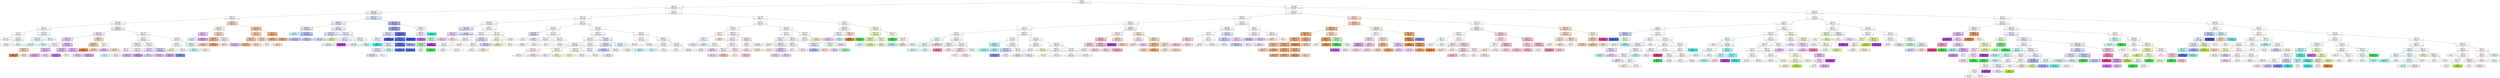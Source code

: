 digraph Tree {
node [shape=box, style="filled", color="black"] ;
0 [label="CCR <= 0.55\ngini = 0.842\nsamples = 57574\nvalue = [10834, 7032, 2339, 8710, 9000, 9935, 9724]\nclass = rku", fillcolor="#fffdfb"] ;
1 [label="nbproc <= 4.5\ngini = 0.841\nsamples = 27994\nvalue = [4732, 3370, 1072, 4324, 5364, 5004, 4128]\nclass = cluHPS", fillcolor="#fcfcff"] ;
0 -> 1 [labeldistance=2.5, labelangle=45, headlabel="True"] ;
2 [label="sdComp <= 0.065\ngini = 0.818\nsamples = 7896\nvalue = [1244, 644, 240, 1534, 2074, 1490, 670]\nclass = cluHPS", fillcolor="#eef1fd"] ;
1 -> 2 ;
3 [label="graphSize <= 75.0\ngini = 0.805\nsamples = 3234\nvalue = [838, 120, 120, 492, 452, 858, 354]\nclass = rkusd", fillcolor="#fefdff"] ;
2 -> 3 ;
4 [label="graphSize <= 22.5\ngini = 0.818\nsamples = 2812\nvalue = [596, 120, 102, 492, 444, 706, 352]\nclass = rkusd", fillcolor="#fbf5fe"] ;
3 -> 4 ;
5 [label="sdComp <= 0.02\ngini = 0.817\nsamples = 1720\nvalue = [348, 72, 56, 418, 258, 350, 218]\nclass = rkd", fillcolor="#f5fefe"] ;
4 -> 5 ;
6 [label="sdComm <= 0.02\ngini = 0.841\nsamples = 662\nvalue = [106, 72, 32, 106, 130, 128, 88]\nclass = cluHPS", fillcolor="#fefeff"] ;
5 -> 6 ;
7 [label="gini = 0.744\nsamples = 204\nvalue = [24, 72, 6, 10, 66, 18, 8]\nclass = random", fillcolor="#fcfef6"] ;
6 -> 7 ;
8 [label="sdComm <= 0.065\ngini = 0.813\nsamples = 458\nvalue = [82, 0, 26, 96, 64, 110, 80]\nclass = rkusd", fillcolor="#fcf7fe"] ;
6 -> 8 ;
9 [label="gini = 0.782\nsamples = 304\nvalue = [64, 0, 6, 48, 24, 84, 78]\nclass = rkusd", fillcolor="#fdfafe"] ;
8 -> 9 ;
10 [label="gini = 0.776\nsamples = 154\nvalue = [18, 0, 20, 48, 40, 26, 2]\nclass = rkd", fillcolor="#f1fdfd"] ;
8 -> 10 ;
11 [label="sdComm <= 0.065\ngini = 0.786\nsamples = 1058\nvalue = [242, 0, 24, 312, 128, 222, 130]\nclass = rkd", fillcolor="#eefdfd"] ;
5 -> 11 ;
12 [label="sdComm <= 0.02\ngini = 0.771\nsamples = 886\nvalue = [190, 0, 8, 304, 104, 164, 116]\nclass = rkd", fillcolor="#dffbfa"] ;
11 -> 12 ;
13 [label="gini = 0.766\nsamples = 638\nvalue = [138, 0, 0, 224, 74, 112, 90]\nclass = rkd", fillcolor="#ddfbfa"] ;
12 -> 13 ;
14 [label="gini = 0.781\nsamples = 248\nvalue = [52, 0, 8, 80, 30, 52, 26]\nclass = rkd", fillcolor="#e3fbfb"] ;
12 -> 14 ;
15 [label="gini = 0.758\nsamples = 172\nvalue = [52, 0, 16, 8, 24, 58, 14]\nclass = rkusd", fillcolor="#fbf5fe"] ;
11 -> 15 ;
16 [label="graphDepth <= 9.0\ngini = 0.79\nsamples = 1092\nvalue = [248, 48, 46, 74, 186, 356, 134]\nclass = rkusd", fillcolor="#f5e6fc"] ;
4 -> 16 ;
17 [label="sdComm <= 0.065\ngini = 0.585\nsamples = 328\nvalue = [136, 0, 0, 0, 10, 160, 22]\nclass = rkusd", fillcolor="#f5e6fc"] ;
16 -> 17 ;
18 [label="sdComp <= 0.02\ngini = 0.575\nsamples = 250\nvalue = [94, 0, 0, 0, 10, 132, 14]\nclass = rkusd", fillcolor="#eccff9"] ;
17 -> 18 ;
19 [label="sdComm <= 0.02\ngini = 0.5\nsamples = 102\nvalue = [50, 0, 0, 0, 0, 52, 0]\nclass = rkusd", fillcolor="#fcf7fe"] ;
18 -> 19 ;
20 [label="graphDepth <= 6.5\ngini = 0.476\nsamples = 46\nvalue = [28, 0, 0, 0, 0, 18, 0]\nclass = rku", fillcolor="#f6d2b8"] ;
19 -> 20 ;
21 [label="gini = 0.0\nsamples = 6\nvalue = [6, 0, 0, 0, 0, 0, 0]\nclass = rku", fillcolor="#e58139"] ;
20 -> 21 ;
22 [label="gini = 0.495\nsamples = 40\nvalue = [22, 0, 0, 0, 0, 18, 0]\nclass = rku", fillcolor="#fae8db"] ;
20 -> 22 ;
23 [label="graphSize <= 40.0\ngini = 0.477\nsamples = 56\nvalue = [22, 0, 0, 0, 0, 34, 0]\nclass = rkusd", fillcolor="#e3b9f6"] ;
19 -> 23 ;
24 [label="gini = 0.457\nsamples = 34\nvalue = [12, 0, 0, 0, 0, 22, 0]\nclass = rkusd", fillcolor="#dca5f3"] ;
23 -> 24 ;
25 [label="gini = 0.496\nsamples = 22\nvalue = [10, 0, 0, 0, 0, 12, 0]\nclass = rkusd", fillcolor="#f2defb"] ;
23 -> 25 ;
26 [label="sdComm <= 0.02\ngini = 0.606\nsamples = 148\nvalue = [44, 0, 0, 0, 10, 80, 14]\nclass = rkusd", fillcolor="#e4baf6"] ;
18 -> 26 ;
27 [label="graphDepth <= 6.5\ngini = 0.615\nsamples = 66\nvalue = [18, 0, 0, 0, 0, 34, 14]\nclass = rkusd", fillcolor="#e5bdf6"] ;
26 -> 27 ;
28 [label="gini = 0.379\nsamples = 26\nvalue = [4, 0, 0, 0, 0, 20, 2]\nclass = rkusd", fillcolor="#c66fec"] ;
27 -> 28 ;
29 [label="gini = 0.665\nsamples = 40\nvalue = [14, 0, 0, 0, 0, 14, 12]\nclass = rku", fillcolor="#ffffff"] ;
27 -> 29 ;
30 [label="graphDepth <= 6.5\ngini = 0.57\nsamples = 82\nvalue = [26, 0, 0, 0, 10, 46, 0]\nclass = rkusd", fillcolor="#e3b8f6"] ;
26 -> 30 ;
31 [label="gini = 0.635\nsamples = 42\nvalue = [12, 0, 0, 0, 10, 20, 0]\nclass = rkusd", fillcolor="#eacaf8"] ;
30 -> 31 ;
32 [label="gini = 0.455\nsamples = 40\nvalue = [14, 0, 0, 0, 0, 26, 0]\nclass = rkusd", fillcolor="#dba4f3"] ;
30 -> 32 ;
33 [label="graphDepth <= 6.5\ngini = 0.571\nsamples = 78\nvalue = [42, 0, 0, 0, 0, 28, 8]\nclass = rku", fillcolor="#f8dcc8"] ;
17 -> 33 ;
34 [label="sdComp <= 0.02\ngini = 0.567\nsamples = 34\nvalue = [20, 0, 0, 0, 0, 6, 8]\nclass = rku", fillcolor="#f3c5a4"] ;
33 -> 34 ;
35 [label="gini = 0.0\nsamples = 4\nvalue = [4, 0, 0, 0, 0, 0, 0]\nclass = rku", fillcolor="#e58139"] ;
34 -> 35 ;
36 [label="gini = 0.604\nsamples = 30\nvalue = [16, 0, 0, 0, 0, 6, 8]\nclass = rku", fillcolor="#f6d1b7"] ;
34 -> 36 ;
37 [label="sdComp <= 0.02\ngini = 0.5\nsamples = 44\nvalue = [22, 0, 0, 0, 0, 22, 0]\nclass = rku", fillcolor="#ffffff"] ;
33 -> 37 ;
38 [label="gini = 0.48\nsamples = 20\nvalue = [8, 0, 0, 0, 0, 12, 0]\nclass = rkusd", fillcolor="#e5bdf6"] ;
37 -> 38 ;
39 [label="gini = 0.486\nsamples = 24\nvalue = [14, 0, 0, 0, 0, 10, 0]\nclass = rku", fillcolor="#f8dbc6"] ;
37 -> 39 ;
40 [label="sdComm <= 0.065\ngini = 0.821\nsamples = 764\nvalue = [112, 48, 46, 74, 176, 196, 112]\nclass = rkusd", fillcolor="#fcf8fe"] ;
16 -> 40 ;
41 [label="sdComp <= 0.02\ngini = 0.769\nsamples = 468\nvalue = [56, 0, 26, 42, 152, 138, 54]\nclass = cluHPS", fillcolor="#f7f8fe"] ;
40 -> 41 ;
42 [label="graphDepth <= 13.5\ngini = 0.792\nsamples = 252\nvalue = [28, 0, 8, 38, 72, 60, 46]\nclass = cluHPS", fillcolor="#f3f4fd"] ;
41 -> 42 ;
43 [label="sdComm <= 0.02\ngini = 0.789\nsamples = 142\nvalue = [10, 0, 8, 32, 36, 18, 38]\nclass = rkuad", fillcolor="#fffbfd"] ;
42 -> 43 ;
44 [label="gini = 0.776\nsamples = 54\nvalue = [4, 0, 6, 20, 8, 10, 6]\nclass = rkd", fillcolor="#d2f9f8"] ;
43 -> 44 ;
45 [label="gini = 0.735\nsamples = 88\nvalue = [6, 0, 2, 12, 28, 8, 32]\nclass = rkuad", fillcolor="#fdf2f7"] ;
43 -> 45 ;
46 [label="sdComm <= 0.02\ngini = 0.712\nsamples = 110\nvalue = [18, 0, 0, 6, 36, 42, 8]\nclass = rkusd", fillcolor="#f9effd"] ;
42 -> 46 ;
47 [label="gini = 0.644\nsamples = 74\nvalue = [18, 0, 0, 2, 36, 18, 0]\nclass = cluHPS", fillcolor="#bfc9f7"] ;
46 -> 47 ;
48 [label="gini = 0.494\nsamples = 36\nvalue = [0, 0, 0, 4, 0, 24, 8]\nclass = rkusd", fillcolor="#d28ef0"] ;
46 -> 48 ;
49 [label="graphDepth <= 13.5\ngini = 0.707\nsamples = 216\nvalue = [28, 0, 18, 4, 80, 78, 8]\nclass = cluHPS", fillcolor="#fcfdff"] ;
41 -> 49 ;
50 [label="sdComm <= 0.02\ngini = 0.713\nsamples = 126\nvalue = [20, 0, 10, 0, 36, 52, 8]\nclass = rkusd", fillcolor="#f1dcfa"] ;
49 -> 50 ;
51 [label="gini = 0.625\nsamples = 74\nvalue = [8, 0, 4, 0, 36, 26, 0]\nclass = cluHPS", fillcolor="#d6dcfa"] ;
50 -> 51 ;
52 [label="gini = 0.66\nsamples = 52\nvalue = [12, 0, 6, 0, 0, 26, 8]\nclass = rkusd", fillcolor="#e4baf6"] ;
50 -> 52 ;
53 [label="sdComm <= 0.02\ngini = 0.66\nsamples = 90\nvalue = [8, 0, 8, 4, 44, 26, 0]\nclass = cluHPS", fillcolor="#c7cff8"] ;
49 -> 53 ;
54 [label="gini = 0.598\nsamples = 38\nvalue = [4, 0, 4, 0, 8, 22, 0]\nclass = rkusd", fillcolor="#dba3f3"] ;
53 -> 54 ;
55 [label="gini = 0.497\nsamples = 52\nvalue = [4, 0, 4, 4, 36, 4, 0]\nclass = cluHPS", fillcolor="#7b8eee"] ;
53 -> 55 ;
56 [label="sdComp <= 0.02\ngini = 0.838\nsamples = 296\nvalue = [56, 48, 20, 32, 24, 58, 58]\nclass = rkusd", fillcolor="#ffffff"] ;
40 -> 56 ;
57 [label="graphDepth <= 13.5\ngini = 0.784\nsamples = 198\nvalue = [42, 48, 8, 0, 8, 42, 50]\nclass = rkuad", fillcolor="#fffcfd"] ;
56 -> 57 ;
58 [label="gini = 0.78\nsamples = 102\nvalue = [20, 36, 8, 0, 8, 12, 18]\nclass = random", fillcolor="#f1fad8"] ;
57 -> 58 ;
59 [label="gini = 0.723\nsamples = 96\nvalue = [22, 12, 0, 0, 0, 30, 32]\nclass = rkuad", fillcolor="#fef9fb"] ;
57 -> 59 ;
60 [label="graphDepth <= 13.5\ngini = 0.798\nsamples = 98\nvalue = [14, 0, 12, 32, 16, 16, 8]\nclass = rkd", fillcolor="#d8faf9"] ;
56 -> 60 ;
61 [label="gini = 0.676\nsamples = 66\nvalue = [4, 0, 4, 32, 16, 10, 0]\nclass = rkd", fillcolor="#c0f7f6"] ;
60 -> 61 ;
62 [label="gini = 0.742\nsamples = 32\nvalue = [10, 0, 8, 0, 0, 6, 8]\nclass = rku", fillcolor="#fdf4ee"] ;
60 -> 62 ;
63 [label="graphDepth <= 25.5\ngini = 0.539\nsamples = 422\nvalue = [242, 0, 18, 0, 8, 152, 2]\nclass = rku", fillcolor="#f6d5bd"] ;
3 -> 63 ;
64 [label="sdComm <= 0.02\ngini = 0.497\nsamples = 226\nvalue = [122, 0, 0, 0, 0, 104, 0]\nclass = rku", fillcolor="#fbece2"] ;
63 -> 64 ;
65 [label="sdComp <= 0.02\ngini = 0.484\nsamples = 68\nvalue = [28, 0, 0, 0, 0, 40, 0]\nclass = rkusd", fillcolor="#e8c4f7"] ;
64 -> 65 ;
66 [label="gini = 0.499\nsamples = 38\nvalue = [18, 0, 0, 0, 0, 20, 0]\nclass = rkusd", fillcolor="#f7ebfc"] ;
65 -> 66 ;
67 [label="gini = 0.444\nsamples = 30\nvalue = [10, 0, 0, 0, 0, 20, 0]\nclass = rkusd", fillcolor="#d89cf2"] ;
65 -> 67 ;
68 [label="sdComm <= 0.065\ngini = 0.482\nsamples = 158\nvalue = [94, 0, 0, 0, 0, 64, 0]\nclass = rku", fillcolor="#f7d7c0"] ;
64 -> 68 ;
69 [label="sdComp <= 0.02\ngini = 0.414\nsamples = 82\nvalue = [58, 0, 0, 0, 0, 24, 0]\nclass = rku", fillcolor="#f0b58b"] ;
68 -> 69 ;
70 [label="gini = 0.463\nsamples = 44\nvalue = [28, 0, 0, 0, 0, 16, 0]\nclass = rku", fillcolor="#f4c9aa"] ;
69 -> 70 ;
71 [label="gini = 0.332\nsamples = 38\nvalue = [30, 0, 0, 0, 0, 8, 0]\nclass = rku", fillcolor="#eca36e"] ;
69 -> 71 ;
72 [label="sdComp <= 0.02\ngini = 0.499\nsamples = 76\nvalue = [36, 0, 0, 0, 0, 40, 0]\nclass = rkusd", fillcolor="#f7ebfc"] ;
68 -> 72 ;
73 [label="gini = 0.496\nsamples = 44\nvalue = [24, 0, 0, 0, 0, 20, 0]\nclass = rku", fillcolor="#fbeade"] ;
72 -> 73 ;
74 [label="gini = 0.469\nsamples = 32\nvalue = [12, 0, 0, 0, 0, 20, 0]\nclass = rkusd", fillcolor="#e0b0f5"] ;
72 -> 74 ;
75 [label="sdComm <= 0.065\ngini = 0.555\nsamples = 196\nvalue = [120, 0, 18, 0, 8, 48, 2]\nclass = rku", fillcolor="#f2c29f"] ;
63 -> 75 ;
76 [label="sdComp <= 0.02\ngini = 0.582\nsamples = 136\nvalue = [78, 0, 12, 0, 8, 38, 0]\nclass = rku", fillcolor="#f4ccae"] ;
75 -> 76 ;
77 [label="sdComm <= 0.02\ngini = 0.509\nsamples = 86\nvalue = [54, 0, 6, 0, 0, 26, 0]\nclass = rku", fillcolor="#f3c4a3"] ;
76 -> 77 ;
78 [label="gini = 0.461\nsamples = 46\nvalue = [32, 0, 4, 0, 0, 10, 0]\nclass = rku", fillcolor="#efb286"] ;
77 -> 78 ;
79 [label="gini = 0.535\nsamples = 40\nvalue = [22, 0, 2, 0, 0, 16, 0]\nclass = rku", fillcolor="#f8e0ce"] ;
77 -> 79 ;
80 [label="sdComm <= 0.02\ngini = 0.672\nsamples = 50\nvalue = [24, 0, 6, 0, 8, 12, 0]\nclass = rku", fillcolor="#f7d7c0"] ;
76 -> 80 ;
81 [label="gini = 0.568\nsamples = 26\nvalue = [12, 0, 2, 0, 0, 12, 0]\nclass = rku", fillcolor="#ffffff"] ;
80 -> 81 ;
82 [label="gini = 0.611\nsamples = 24\nvalue = [12, 0, 4, 0, 8, 0, 0]\nclass = rku", fillcolor="#f8e0ce"] ;
80 -> 82 ;
83 [label="sdComp <= 0.02\ngini = 0.471\nsamples = 60\nvalue = [42, 0, 6, 0, 0, 10, 2]\nclass = rku", fillcolor="#eeae80"] ;
75 -> 83 ;
84 [label="gini = 0.485\nsamples = 26\nvalue = [18, 0, 2, 0, 0, 4, 2]\nclass = rku", fillcolor="#eeaf81"] ;
83 -> 84 ;
85 [label="gini = 0.457\nsamples = 34\nvalue = [24, 0, 4, 0, 0, 6, 0]\nclass = rku", fillcolor="#eeae80"] ;
83 -> 85 ;
86 [label="graphDepth <= 6.5\ngini = 0.785\nsamples = 4662\nvalue = [406, 524, 120, 1042, 1622, 632, 316]\nclass = cluHPS", fillcolor="#dfe4fb"] ;
2 -> 86 ;
87 [label="graphDepth <= 3.5\ngini = 0.796\nsamples = 4134\nvalue = [386, 524, 76, 940, 1322, 574, 312]\nclass = cluHPS", fillcolor="#e7ebfc"] ;
86 -> 87 ;
88 [label="sdComm <= 0.02\ngini = 0.655\nsamples = 730\nvalue = [24, 24, 6, 254, 338, 54, 30]\nclass = cluHPS", fillcolor="#dce1fa"] ;
87 -> 88 ;
89 [label="gini = 0.544\nsamples = 262\nvalue = [0, 0, 6, 148, 96, 12, 0]\nclass = rkd", fillcolor="#c1f7f6"] ;
88 -> 89 ;
90 [label="sdComm <= 0.065\ngini = 0.664\nsamples = 468\nvalue = [24, 24, 0, 106, 242, 42, 30]\nclass = cluHPS", fillcolor="#b5c0f5"] ;
88 -> 90 ;
91 [label="gini = 0.648\nsamples = 376\nvalue = [20, 24, 0, 102, 194, 14, 22]\nclass = cluHPS", fillcolor="#bdc6f6"] ;
90 -> 91 ;
92 [label="gini = 0.624\nsamples = 92\nvalue = [4, 0, 0, 4, 48, 28, 8]\nclass = cluHPS", fillcolor="#c1caf7"] ;
90 -> 92 ;
93 [label="sdComm <= 0.02\ngini = 0.812\nsamples = 3404\nvalue = [362, 500, 70, 686, 984, 520, 282]\nclass = cluHPS", fillcolor="#e9ecfc"] ;
87 -> 93 ;
94 [label="graphSize <= 22.5\ngini = 0.771\nsamples = 848\nvalue = [54, 132, 28, 182, 310, 118, 24]\nclass = cluHPS", fillcolor="#d9dffa"] ;
93 -> 94 ;
95 [label="gini = 0.76\nsamples = 808\nvalue = [54, 108, 18, 182, 308, 114, 24]\nclass = cluHPS", fillcolor="#d7ddfa"] ;
94 -> 95 ;
96 [label="gini = 0.565\nsamples = 40\nvalue = [0, 24, 10, 0, 2, 4, 0]\nclass = random", fillcolor="#ddf3a3"] ;
94 -> 96 ;
97 [label="sdComm <= 0.065\ngini = 0.821\nsamples = 2556\nvalue = [308, 368, 42, 504, 674, 402, 258]\nclass = cluHPS", fillcolor="#eff1fd"] ;
93 -> 97 ;
98 [label="graphSize <= 22.5\ngini = 0.825\nsamples = 1376\nvalue = [162, 264, 28, 222, 352, 192, 156]\nclass = cluHPS", fillcolor="#eff2fd"] ;
97 -> 98 ;
99 [label="gini = 0.825\nsamples = 1368\nvalue = [162, 264, 28, 222, 352, 184, 156]\nclass = cluHPS", fillcolor="#eff2fd"] ;
98 -> 99 ;
100 [label="gini = 0.0\nsamples = 8\nvalue = [0, 0, 0, 0, 0, 8, 0]\nclass = rkusd", fillcolor="#b139e5"] ;
98 -> 100 ;
101 [label="graphSize <= 22.5\ngini = 0.806\nsamples = 1180\nvalue = [146, 104, 14, 282, 322, 210, 102]\nclass = cluHPS", fillcolor="#f6f7fe"] ;
97 -> 101 ;
102 [label="gini = 0.806\nsamples = 1140\nvalue = [134, 104, 14, 262, 322, 202, 102]\nclass = cluHPS", fillcolor="#f1f3fd"] ;
101 -> 102 ;
103 [label="gini = 0.62\nsamples = 40\nvalue = [12, 0, 0, 20, 0, 8, 0]\nclass = rkd", fillcolor="#c6f8f7"] ;
101 -> 103 ;
104 [label="sdComm <= 0.065\ngini = 0.619\nsamples = 528\nvalue = [20, 0, 44, 102, 300, 58, 4]\nclass = cluHPS", fillcolor="#a3b0f3"] ;
86 -> 104 ;
105 [label="sdComm <= 0.02\ngini = 0.573\nsamples = 486\nvalue = [20, 0, 32, 86, 300, 44, 4]\nclass = cluHPS", fillcolor="#95a5f1"] ;
104 -> 105 ;
106 [label="graphDepth <= 25.5\ngini = 0.718\nsamples = 264\nvalue = [20, 0, 22, 78, 108, 32, 4]\nclass = cluHPS", fillcolor="#dfe4fb"] ;
105 -> 106 ;
107 [label="graphDepth <= 9.0\ngini = 0.738\nsamples = 240\nvalue = [20, 0, 22, 78, 84, 32, 4]\nclass = cluHPS", fillcolor="#f8f9fe"] ;
106 -> 107 ;
108 [label="gini = 0.0\nsamples = 10\nvalue = [0, 0, 0, 10, 0, 0, 0]\nclass = rkd", fillcolor="#39e5e2"] ;
107 -> 108 ;
109 [label="graphSize <= 75.0\ngini = 0.743\nsamples = 230\nvalue = [20, 0, 22, 68, 84, 32, 4]\nclass = cluHPS", fillcolor="#ebeefc"] ;
107 -> 109 ;
110 [label="graphSize <= 40.0\ngini = 0.76\nsamples = 202\nvalue = [20, 0, 22, 52, 72, 32, 4]\nclass = cluHPS", fillcolor="#e5e8fc"] ;
109 -> 110 ;
111 [label="gini = 0.736\nsamples = 184\nvalue = [16, 0, 20, 48, 72, 28, 0]\nclass = cluHPS", fillcolor="#dce1fa"] ;
110 -> 111 ;
112 [label="gini = 0.79\nsamples = 18\nvalue = [4, 0, 2, 4, 0, 4, 4]\nclass = rku", fillcolor="#ffffff"] ;
110 -> 112 ;
113 [label="gini = 0.49\nsamples = 28\nvalue = [0, 0, 0, 16, 12, 0, 0]\nclass = rkd", fillcolor="#cef8f8"] ;
109 -> 113 ;
114 [label="gini = 0.0\nsamples = 24\nvalue = [0, 0, 0, 0, 24, 0, 0]\nclass = cluHPS", fillcolor="#3956e5"] ;
106 -> 114 ;
115 [label="graphSize <= 75.0\ngini = 0.246\nsamples = 222\nvalue = [0, 0, 10, 8, 192, 12, 0]\nclass = cluHPS", fillcolor="#556ee9"] ;
105 -> 115 ;
116 [label="graphDepth <= 13.5\ngini = 0.288\nsamples = 186\nvalue = [0, 0, 10, 8, 156, 12, 0]\nclass = cluHPS", fillcolor="#5b73e9"] ;
115 -> 116 ;
117 [label="graphSize <= 40.0\ngini = 0.242\nsamples = 166\nvalue = [0, 0, 6, 8, 144, 8, 0]\nclass = cluHPS", fillcolor="#556ee9"] ;
116 -> 117 ;
118 [label="gini = 0.258\nsamples = 126\nvalue = [0, 0, 6, 8, 108, 4, 0]\nclass = cluHPS", fillcolor="#5770e9"] ;
117 -> 118 ;
119 [label="gini = 0.18\nsamples = 40\nvalue = [0, 0, 0, 0, 36, 4, 0]\nclass = cluHPS", fillcolor="#4f69e8"] ;
117 -> 119 ;
120 [label="gini = 0.56\nsamples = 20\nvalue = [0, 0, 4, 0, 12, 4, 0]\nclass = cluHPS", fillcolor="#9caaf2"] ;
116 -> 120 ;
121 [label="gini = 0.0\nsamples = 36\nvalue = [0, 0, 0, 0, 36, 0, 0]\nclass = cluHPS", fillcolor="#3956e5"] ;
115 -> 121 ;
122 [label="graphDepth <= 25.5\ngini = 0.662\nsamples = 42\nvalue = [0, 0, 12, 16, 0, 14, 0]\nclass = rkd", fillcolor="#f1fdfd"] ;
104 -> 122 ;
123 [label="graphDepth <= 9.0\ngini = 0.604\nsamples = 30\nvalue = [0, 0, 12, 4, 0, 14, 0]\nclass = rkusd", fillcolor="#f6e9fc"] ;
122 -> 123 ;
124 [label="gini = 0.32\nsamples = 10\nvalue = [0, 0, 2, 0, 0, 8, 0]\nclass = rkusd", fillcolor="#c46aec"] ;
123 -> 124 ;
125 [label="graphSize <= 75.0\ngini = 0.62\nsamples = 20\nvalue = [0, 0, 10, 4, 0, 6, 0]\nclass = BIL", fillcolor="#c6f8cc"] ;
123 -> 125 ;
126 [label="graphDepth <= 13.5\ngini = 0.593\nsamples = 18\nvalue = [0, 0, 10, 4, 0, 4, 0]\nclass = BIL", fillcolor="#aaf4b3"] ;
125 -> 126 ;
127 [label="gini = 0.667\nsamples = 12\nvalue = [0, 0, 4, 4, 0, 4, 0]\nclass = BIL", fillcolor="#ffffff"] ;
126 -> 127 ;
128 [label="gini = 0.0\nsamples = 6\nvalue = [0, 0, 6, 0, 0, 0, 0]\nclass = BIL", fillcolor="#39e54d"] ;
126 -> 128 ;
129 [label="gini = 0.0\nsamples = 2\nvalue = [0, 0, 0, 0, 0, 2, 0]\nclass = rkusd", fillcolor="#b139e5"] ;
125 -> 129 ;
130 [label="gini = 0.0\nsamples = 12\nvalue = [0, 0, 0, 12, 0, 0, 0]\nclass = rkd", fillcolor="#39e5e2"] ;
122 -> 130 ;
131 [label="graphSize <= 40.0\ngini = 0.844\nsamples = 20098\nvalue = [3488, 2726, 832, 2790, 3290, 3514, 3458]\nclass = rkusd", fillcolor="#ffffff"] ;
1 -> 131 ;
132 [label="sdComm <= 0.02\ngini = 0.842\nsamples = 18390\nvalue = [3116, 2598, 588, 2618, 3122, 3144, 3204]\nclass = rkuad", fillcolor="#fffeff"] ;
131 -> 132 ;
133 [label="graphDepth <= 3.5\ngini = 0.837\nsamples = 6298\nvalue = [1024, 714, 212, 832, 1346, 1070, 1100]\nclass = cluHPS", fillcolor="#f6f7fe"] ;
132 -> 133 ;
134 [label="sdComp <= 0.065\ngini = 0.808\nsamples = 1466\nvalue = [210, 144, 40, 158, 474, 240, 200]\nclass = cluHPS", fillcolor="#d9dffa"] ;
133 -> 134 ;
135 [label="sdComp <= 0.02\ngini = 0.726\nsamples = 106\nvalue = [26, 0, 0, 12, 8, 44, 16]\nclass = rkusd", fillcolor="#edd2f9"] ;
134 -> 135 ;
136 [label="gini = 0.716\nsamples = 88\nvalue = [22, 0, 0, 8, 8, 38, 12]\nclass = rkusd", fillcolor="#eccff9"] ;
135 -> 136 ;
137 [label="gini = 0.741\nsamples = 18\nvalue = [4, 0, 0, 4, 0, 6, 4]\nclass = rkusd", fillcolor="#f4e3fb"] ;
135 -> 137 ;
138 [label="gini = 0.802\nsamples = 1360\nvalue = [184, 144, 40, 146, 466, 196, 184]\nclass = cluHPS", fillcolor="#d1d8f9"] ;
134 -> 138 ;
139 [label="graphDepth <= 7.5\ngini = 0.84\nsamples = 4832\nvalue = [814, 570, 172, 674, 872, 830, 900]\nclass = rkuad", fillcolor="#fffefe"] ;
133 -> 139 ;
140 [label="graphSize <= 22.5\ngini = 0.835\nsamples = 3810\nvalue = [694, 352, 120, 520, 716, 650, 758]\nclass = rkuad", fillcolor="#fffcfd"] ;
139 -> 140 ;
141 [label="sdComp <= 0.065\ngini = 0.836\nsamples = 3376\nvalue = [622, 340, 106, 460, 576, 582, 690]\nclass = rkuad", fillcolor="#fefafc"] ;
140 -> 141 ;
142 [label="sdComp <= 0.02\ngini = 0.84\nsamples = 1608\nvalue = [246, 192, 60, 266, 304, 230, 310]\nclass = rkuad", fillcolor="#fffefe"] ;
141 -> 142 ;
143 [label="gini = 0.818\nsamples = 304\nvalue = [70, 36, 18, 8, 44, 56, 72]\nclass = rkuad", fillcolor="#fffdfe"] ;
142 -> 143 ;
144 [label="gini = 0.836\nsamples = 1304\nvalue = [176, 156, 42, 258, 260, 174, 238]\nclass = cluHPS", fillcolor="#ffffff"] ;
142 -> 144 ;
145 [label="gini = 0.826\nsamples = 1768\nvalue = [376, 148, 46, 194, 272, 352, 380]\nclass = rkuad", fillcolor="#fffeff"] ;
141 -> 145 ;
146 [label="sdComp <= 0.065\ngini = 0.798\nsamples = 434\nvalue = [72, 12, 14, 60, 140, 68, 68]\nclass = cluHPS", fillcolor="#dadffa"] ;
140 -> 146 ;
147 [label="sdComp <= 0.02\ngini = 0.808\nsamples = 190\nvalue = [42, 12, 4, 12, 40, 34, 46]\nclass = rkuad", fillcolor="#fefafc"] ;
146 -> 147 ;
148 [label="gini = 0.74\nsamples = 106\nvalue = [8, 12, 4, 0, 36, 10, 36]\nclass = cluHPS", fillcolor="#ffffff"] ;
147 -> 148 ;
149 [label="gini = 0.718\nsamples = 84\nvalue = [34, 0, 0, 12, 4, 24, 10]\nclass = rku", fillcolor="#fbeade"] ;
147 -> 149 ;
150 [label="gini = 0.749\nsamples = 244\nvalue = [30, 0, 10, 48, 100, 34, 22]\nclass = cluHPS", fillcolor="#cad2f8"] ;
146 -> 150 ;
151 [label="sdComp <= 0.065\ngini = 0.842\nsamples = 1022\nvalue = [120, 218, 52, 154, 156, 180, 142]\nclass = random", fillcolor="#fcfef6"] ;
139 -> 151 ;
152 [label="sdComp <= 0.02\ngini = 0.83\nsamples = 386\nvalue = [72, 96, 24, 54, 24, 48, 68]\nclass = random", fillcolor="#f9fdf0"] ;
151 -> 152 ;
153 [label="gini = 0.69\nsamples = 74\nvalue = [0, 36, 12, 10, 12, 4, 0]\nclass = random", fillcolor="#e3f5b2"] ;
152 -> 153 ;
154 [label="gini = 0.82\nsamples = 312\nvalue = [72, 60, 12, 44, 12, 44, 68]\nclass = rku", fillcolor="#fffdfc"] ;
152 -> 154 ;
155 [label="gini = 0.831\nsamples = 636\nvalue = [48, 122, 28, 100, 132, 132, 74]\nclass = cluHPS", fillcolor="#ffffff"] ;
151 -> 155 ;
156 [label="graphDepth <= 3.5\ngini = 0.842\nsamples = 12092\nvalue = [2092, 1884, 376, 1786, 1776, 2074, 2104]\nclass = rkuad", fillcolor="#ffffff"] ;
132 -> 156 ;
157 [label="sdComp <= 0.02\ngini = 0.835\nsamples = 1904\nvalue = [368, 148, 80, 358, 248, 358, 344]\nclass = rku", fillcolor="#fffefe"] ;
156 -> 157 ;
158 [label="sdComm <= 0.065\ngini = 0.733\nsamples = 50\nvalue = [2, 12, 4, 0, 20, 10, 2]\nclass = cluHPS", fillcolor="#d5dbfa"] ;
157 -> 158 ;
159 [label="gini = 0.622\nsamples = 28\nvalue = [2, 12, 0, 0, 12, 0, 2]\nclass = random", fillcolor="#ffffff"] ;
158 -> 159 ;
160 [label="gini = 0.628\nsamples = 22\nvalue = [0, 0, 4, 0, 8, 10, 0]\nclass = rkusd", fillcolor="#f4e3fb"] ;
158 -> 160 ;
161 [label="sdComm <= 0.065\ngini = 0.832\nsamples = 1854\nvalue = [366, 136, 76, 358, 228, 348, 342]\nclass = rku", fillcolor="#fffefe"] ;
157 -> 161 ;
162 [label="sdComp <= 0.065\ngini = 0.808\nsamples = 488\nvalue = [116, 0, 30, 108, 48, 92, 94]\nclass = rku", fillcolor="#fefcfb"] ;
161 -> 162 ;
163 [label="gini = 0.739\nsamples = 88\nvalue = [26, 0, 8, 32, 0, 14, 8]\nclass = rkd", fillcolor="#ecfcfc"] ;
162 -> 163 ;
164 [label="gini = 0.812\nsamples = 400\nvalue = [90, 0, 22, 76, 48, 78, 86]\nclass = rku", fillcolor="#fffdfc"] ;
162 -> 164 ;
165 [label="sdComp <= 0.065\ngini = 0.837\nsamples = 1366\nvalue = [250, 136, 46, 250, 180, 256, 248]\nclass = rkusd", fillcolor="#fffeff"] ;
161 -> 165 ;
166 [label="gini = 0.735\nsamples = 120\nvalue = [36, 0, 2, 0, 36, 14, 32]\nclass = rku", fillcolor="#ffffff"] ;
165 -> 166 ;
167 [label="gini = 0.836\nsamples = 1246\nvalue = [214, 136, 44, 250, 144, 242, 216]\nclass = rkd", fillcolor="#fdffff"] ;
165 -> 167 ;
168 [label="sdComp <= 0.065\ngini = 0.841\nsamples = 10188\nvalue = [1724, 1736, 296, 1428, 1528, 1716, 1760]\nclass = rkuad", fillcolor="#fffeff"] ;
156 -> 168 ;
169 [label="graphDepth <= 7.5\ngini = 0.837\nsamples = 4134\nvalue = [738, 706, 112, 526, 566, 630, 856]\nclass = rkuad", fillcolor="#fef8fb"] ;
168 -> 169 ;
170 [label="sdComm <= 0.065\ngini = 0.831\nsamples = 3346\nvalue = [628, 630, 76, 410, 356, 526, 720]\nclass = rkuad", fillcolor="#fef8fb"] ;
169 -> 170 ;
171 [label="graphSize <= 22.5\ngini = 0.823\nsamples = 1852\nvalue = [356, 308, 36, 248, 152, 282, 470]\nclass = rkuad", fillcolor="#fdf0f6"] ;
170 -> 171 ;
172 [label="sdComp <= 0.02\ngini = 0.823\nsamples = 1648\nvalue = [332, 236, 32, 236, 144, 248, 420]\nclass = rkuad", fillcolor="#fdf2f7"] ;
171 -> 172 ;
173 [label="gini = 0.828\nsamples = 988\nvalue = [196, 140, 14, 156, 96, 166, 220]\nclass = rkuad", fillcolor="#fef9fb"] ;
172 -> 173 ;
174 [label="gini = 0.808\nsamples = 660\nvalue = [136, 96, 18, 80, 48, 82, 200]\nclass = rkuad", fillcolor="#fce7f0"] ;
172 -> 174 ;
175 [label="sdComp <= 0.02\ngini = 0.768\nsamples = 204\nvalue = [24, 72, 4, 12, 8, 34, 50]\nclass = random", fillcolor="#f5fbe3"] ;
171 -> 175 ;
176 [label="gini = 0.774\nsamples = 100\nvalue = [16, 24, 0, 0, 8, 28, 24]\nclass = rkusd", fillcolor="#fbf5fe"] ;
175 -> 176 ;
177 [label="gini = 0.7\nsamples = 104\nvalue = [8, 48, 4, 12, 0, 6, 26]\nclass = random", fillcolor="#ebf8c7"] ;
175 -> 177 ;
178 [label="sdComp <= 0.02\ngini = 0.835\nsamples = 1494\nvalue = [272, 322, 40, 162, 204, 244, 250]\nclass = random", fillcolor="#fcfef7"] ;
170 -> 178 ;
179 [label="graphSize <= 22.5\ngini = 0.814\nsamples = 578\nvalue = [86, 166, 12, 62, 86, 52, 114]\nclass = random", fillcolor="#f7fce9"] ;
178 -> 179 ;
180 [label="gini = 0.815\nsamples = 430\nvalue = [56, 130, 12, 48, 58, 50, 76]\nclass = random", fillcolor="#f4fbe1"] ;
179 -> 180 ;
181 [label="gini = 0.789\nsamples = 148\nvalue = [30, 36, 0, 14, 28, 2, 38]\nclass = rkuad", fillcolor="#fffbfd"] ;
179 -> 181 ;
182 [label="graphSize <= 22.5\ngini = 0.834\nsamples = 916\nvalue = [186, 156, 28, 100, 118, 192, 136]\nclass = rkusd", fillcolor="#fefdff"] ;
178 -> 182 ;
183 [label="gini = 0.833\nsamples = 844\nvalue = [168, 156, 22, 100, 94, 176, 128]\nclass = rkusd", fillcolor="#fefdff"] ;
182 -> 183 ;
184 [label="gini = 0.758\nsamples = 72\nvalue = [18, 0, 6, 0, 24, 16, 8]\nclass = cluHPS", fillcolor="#e9ecfc"] ;
182 -> 184 ;
185 [label="sdComm <= 0.065\ngini = 0.829\nsamples = 788\nvalue = [110, 76, 36, 116, 210, 104, 136]\nclass = cluHPS", fillcolor="#e9ecfc"] ;
169 -> 185 ;
186 [label="sdComp <= 0.02\ngini = 0.793\nsamples = 548\nvalue = [86, 40, 14, 34, 182, 88, 104]\nclass = cluHPS", fillcolor="#dce1fa"] ;
185 -> 186 ;
187 [label="gini = 0.685\nsamples = 230\nvalue = [28, 0, 4, 8, 110, 24, 56]\nclass = cluHPS", fillcolor="#c2cbf7"] ;
186 -> 187 ;
188 [label="gini = 0.829\nsamples = 318\nvalue = [58, 40, 10, 26, 72, 64, 48]\nclass = cluHPS", fillcolor="#f9fafe"] ;
186 -> 188 ;
189 [label="sdComp <= 0.02\ngini = 0.807\nsamples = 240\nvalue = [24, 36, 22, 82, 28, 16, 32]\nclass = rkd", fillcolor="#d2f9f8"] ;
185 -> 189 ;
190 [label="gini = 0.763\nsamples = 54\nvalue = [16, 0, 12, 2, 0, 12, 12]\nclass = rku", fillcolor="#fdf3ec"] ;
189 -> 190 ;
191 [label="gini = 0.738\nsamples = 186\nvalue = [8, 36, 10, 80, 28, 4, 20]\nclass = rkd", fillcolor="#c5f7f6"] ;
189 -> 191 ;
192 [label="graphSize <= 22.5\ngini = 0.842\nsamples = 6054\nvalue = [986, 1030, 184, 902, 962, 1086, 904]\nclass = rkusd", fillcolor="#fefdff"] ;
168 -> 192 ;
193 [label="sdComm <= 0.065\ngini = 0.839\nsamples = 5176\nvalue = [828, 918, 110, 762, 886, 906, 766]\nclass = random", fillcolor="#fffffe"] ;
192 -> 193 ;
194 [label="gini = 0.839\nsamples = 2142\nvalue = [336, 350, 44, 382, 336, 390, 304]\nclass = rkusd", fillcolor="#fffeff"] ;
193 -> 194 ;
195 [label="gini = 0.838\nsamples = 3034\nvalue = [492, 568, 66, 380, 550, 516, 462]\nclass = random", fillcolor="#fefffe"] ;
193 -> 195 ;
196 [label="graphDepth <= 7.5\ngini = 0.845\nsamples = 878\nvalue = [158, 112, 74, 140, 76, 180, 138]\nclass = rkusd", fillcolor="#fdf9fe"] ;
192 -> 196 ;
197 [label="sdComm <= 0.065\ngini = 0.808\nsamples = 412\nvalue = [84, 0, 34, 92, 32, 100, 70]\nclass = rkusd", fillcolor="#fdfafe"] ;
196 -> 197 ;
198 [label="gini = 0.775\nsamples = 182\nvalue = [28, 0, 18, 64, 24, 40, 8]\nclass = rkd", fillcolor="#defbfa"] ;
197 -> 198 ;
199 [label="gini = 0.779\nsamples = 230\nvalue = [56, 0, 16, 28, 8, 60, 62]\nclass = rkuad", fillcolor="#fffdfe"] ;
197 -> 199 ;
200 [label="sdComm <= 0.065\ngini = 0.839\nsamples = 466\nvalue = [74, 112, 40, 48, 44, 80, 68]\nclass = random", fillcolor="#f9fdef"] ;
196 -> 200 ;
201 [label="gini = 0.84\nsamples = 152\nvalue = [16, 32, 32, 12, 14, 24, 22]\nclass = random", fillcolor="#ffffff"] ;
200 -> 201 ;
202 [label="gini = 0.825\nsamples = 314\nvalue = [58, 80, 8, 36, 30, 56, 46]\nclass = random", fillcolor="#f9fdee"] ;
200 -> 202 ;
203 [label="sdComp <= 0.065\ngini = 0.838\nsamples = 1708\nvalue = [372, 128, 244, 172, 168, 370, 254]\nclass = rku", fillcolor="#ffffff"] ;
131 -> 203 ;
204 [label="sdComp <= 0.02\ngini = 0.816\nsamples = 1266\nvalue = [324, 36, 168, 90, 130, 290, 228]\nclass = rku", fillcolor="#fefbf8"] ;
203 -> 204 ;
205 [label="graphDepth <= 12.5\ngini = 0.796\nsamples = 636\nvalue = [164, 0, 78, 28, 78, 120, 168]\nclass = rkuad", fillcolor="#fffdfe"] ;
204 -> 205 ;
206 [label="sdComm <= 0.065\ngini = 0.737\nsamples = 86\nvalue = [30, 0, 6, 4, 14, 28, 4]\nclass = rku", fillcolor="#fefbf8"] ;
205 -> 206 ;
207 [label="sdComm <= 0.02\ngini = 0.765\nsamples = 54\nvalue = [14, 0, 4, 4, 14, 16, 2]\nclass = rkusd", fillcolor="#fbf5fe"] ;
206 -> 207 ;
208 [label="gini = 0.711\nsamples = 44\nvalue = [12, 0, 4, 0, 12, 16, 0]\nclass = rkusd", fillcolor="#f5e6fc"] ;
207 -> 208 ;
209 [label="gini = 0.72\nsamples = 10\nvalue = [2, 0, 0, 4, 2, 0, 2]\nclass = rkd", fillcolor="#cef8f8"] ;
207 -> 209 ;
210 [label="gini = 0.602\nsamples = 32\nvalue = [16, 0, 2, 0, 0, 12, 2]\nclass = rku", fillcolor="#fae6d7"] ;
206 -> 210 ;
211 [label="graphDepth <= 25.5\ngini = 0.791\nsamples = 550\nvalue = [134, 0, 72, 24, 64, 92, 164]\nclass = rkuad", fillcolor="#fdf1f6"] ;
205 -> 211 ;
212 [label="sdComm <= 0.02\ngini = 0.8\nsamples = 424\nvalue = [98, 0, 44, 24, 60, 80, 118]\nclass = rkuad", fillcolor="#fdf3f8"] ;
211 -> 212 ;
213 [label="graphSize <= 75.0\ngini = 0.81\nsamples = 136\nvalue = [24, 0, 16, 24, 8, 32, 32]\nclass = rkusd", fillcolor="#ffffff"] ;
212 -> 213 ;
214 [label="gini = 0.781\nsamples = 96\nvalue = [16, 0, 12, 24, 0, 16, 28]\nclass = rkuad", fillcolor="#fef4f8"] ;
213 -> 214 ;
215 [label="gini = 0.74\nsamples = 40\nvalue = [8, 0, 4, 0, 8, 16, 4]\nclass = rkusd", fillcolor="#eccef8"] ;
213 -> 215 ;
216 [label="sdComm <= 0.065\ngini = 0.775\nsamples = 288\nvalue = [74, 0, 28, 0, 52, 48, 86]\nclass = rkuad", fillcolor="#fef4f8"] ;
212 -> 216 ;
217 [label="graphSize <= 75.0\ngini = 0.773\nsamples = 136\nvalue = [30, 0, 20, 0, 40, 12, 34]\nclass = cluHPS", fillcolor="#f3f5fd"] ;
216 -> 217 ;
218 [label="gini = 0.719\nsamples = 100\nvalue = [10, 0, 12, 0, 40, 8, 30]\nclass = cluHPS", fillcolor="#e3e7fb"] ;
217 -> 218 ;
219 [label="gini = 0.617\nsamples = 36\nvalue = [20, 0, 8, 0, 0, 4, 4]\nclass = rku", fillcolor="#f4c9aa"] ;
217 -> 219 ;
220 [label="graphSize <= 75.0\ngini = 0.734\nsamples = 152\nvalue = [44, 0, 8, 0, 12, 36, 52]\nclass = rkuad", fillcolor="#fdf0f6"] ;
216 -> 220 ;
221 [label="gini = 0.748\nsamples = 124\nvalue = [38, 0, 8, 0, 12, 28, 38]\nclass = rku", fillcolor="#ffffff"] ;
220 -> 221 ;
222 [label="gini = 0.622\nsamples = 28\nvalue = [6, 0, 0, 0, 0, 8, 14]\nclass = rkuad", fillcolor="#f7c4db"] ;
220 -> 222 ;
223 [label="sdComm <= 0.065\ngini = 0.726\nsamples = 126\nvalue = [36, 0, 28, 0, 4, 12, 46]\nclass = rkuad", fillcolor="#fce9f2"] ;
211 -> 223 ;
224 [label="sdComm <= 0.02\ngini = 0.708\nsamples = 94\nvalue = [34, 0, 16, 0, 0, 12, 32]\nclass = rku", fillcolor="#fefbf9"] ;
223 -> 224 ;
225 [label="gini = 0.707\nsamples = 42\nvalue = [12, 0, 10, 0, 0, 4, 16]\nclass = rkuad", fillcolor="#fce5ef"] ;
224 -> 225 ;
226 [label="gini = 0.689\nsamples = 52\nvalue = [22, 0, 6, 0, 0, 8, 16]\nclass = rku", fillcolor="#fbeade"] ;
224 -> 226 ;
227 [label="gini = 0.648\nsamples = 32\nvalue = [2, 0, 12, 0, 4, 0, 14]\nclass = rkuad", fillcolor="#fcebf3"] ;
223 -> 227 ;
228 [label="sdComm <= 0.065\ngini = 0.813\nsamples = 630\nvalue = [160, 36, 90, 62, 52, 170, 60]\nclass = rkusd", fillcolor="#fdfbfe"] ;
204 -> 228 ;
229 [label="sdComm <= 0.02\ngini = 0.789\nsamples = 452\nvalue = [130, 0, 52, 44, 48, 130, 48]\nclass = rku", fillcolor="#ffffff"] ;
228 -> 229 ;
230 [label="graphDepth <= 12.5\ngini = 0.773\nsamples = 236\nvalue = [64, 0, 26, 40, 12, 76, 18]\nclass = rkusd", fillcolor="#faf1fd"] ;
229 -> 230 ;
231 [label="gini = 0.681\nsamples = 78\nvalue = [28, 0, 2, 24, 0, 24, 0]\nclass = rku", fillcolor="#fdf6f0"] ;
230 -> 231 ;
232 [label="graphSize <= 75.0\ngini = 0.788\nsamples = 158\nvalue = [36, 0, 24, 16, 12, 52, 18]\nclass = rkusd", fillcolor="#f5e5fc"] ;
230 -> 232 ;
233 [label="gini = 0.787\nsamples = 60\nvalue = [18, 0, 10, 0, 12, 10, 10]\nclass = rku", fillcolor="#fcefe6"] ;
232 -> 233 ;
234 [label="graphDepth <= 25.5\ngini = 0.729\nsamples = 98\nvalue = [18, 0, 14, 16, 0, 42, 8]\nclass = rkusd", fillcolor="#e8c4f7"] ;
232 -> 234 ;
235 [label="gini = 0.68\nsamples = 54\nvalue = [8, 0, 6, 16, 0, 24, 0]\nclass = rkusd", fillcolor="#efd5fa"] ;
234 -> 235 ;
236 [label="gini = 0.715\nsamples = 44\nvalue = [10, 0, 8, 0, 0, 18, 8]\nclass = rkusd", fillcolor="#edd0f9"] ;
234 -> 236 ;
237 [label="graphSize <= 75.0\ngini = 0.782\nsamples = 216\nvalue = [66, 0, 26, 4, 36, 54, 30]\nclass = rku", fillcolor="#fdf6f0"] ;
229 -> 237 ;
238 [label="graphDepth <= 12.5\ngini = 0.736\nsamples = 132\nvalue = [42, 0, 14, 4, 4, 46, 22]\nclass = rkusd", fillcolor="#fcf6fe"] ;
237 -> 238 ;
239 [label="gini = 0.736\nsamples = 48\nvalue = [16, 0, 8, 0, 4, 16, 4]\nclass = rku", fillcolor="#ffffff"] ;
238 -> 239 ;
240 [label="gini = 0.723\nsamples = 84\nvalue = [26, 0, 6, 4, 0, 30, 18]\nclass = rkusd", fillcolor="#faf1fd"] ;
238 -> 240 ;
241 [label="graphDepth <= 25.5\ngini = 0.735\nsamples = 84\nvalue = [24, 0, 12, 0, 32, 8, 8]\nclass = cluHPS", fillcolor="#e5e8fc"] ;
237 -> 241 ;
242 [label="gini = 0.658\nsamples = 46\nvalue = [10, 0, 4, 0, 24, 4, 4]\nclass = cluHPS", fillcolor="#b2bdf5"] ;
241 -> 242 ;
243 [label="gini = 0.753\nsamples = 38\nvalue = [14, 0, 8, 0, 8, 4, 4]\nclass = rku", fillcolor="#fae6d7"] ;
241 -> 243 ;
244 [label="graphDepth <= 25.5\ngini = 0.819\nsamples = 178\nvalue = [30, 36, 38, 18, 4, 40, 12]\nclass = rkusd", fillcolor="#fefcff"] ;
228 -> 244 ;
245 [label="graphSize <= 75.0\ngini = 0.798\nsamples = 106\nvalue = [18, 0, 26, 18, 4, 28, 12]\nclass = rkusd", fillcolor="#fdfafe"] ;
244 -> 245 ;
246 [label="graphDepth <= 12.5\ngini = 0.78\nsamples = 68\nvalue = [10, 0, 22, 12, 4, 16, 4]\nclass = BIL", fillcolor="#e8fcea"] ;
245 -> 246 ;
247 [label="gini = 0.748\nsamples = 38\nvalue = [8, 0, 6, 8, 0, 14, 2]\nclass = rkusd", fillcolor="#efd7fa"] ;
246 -> 247 ;
248 [label="gini = 0.667\nsamples = 30\nvalue = [2, 0, 16, 4, 4, 2, 2]\nclass = BIL", fillcolor="#a4f3ad"] ;
246 -> 248 ;
249 [label="gini = 0.776\nsamples = 38\nvalue = [8, 0, 4, 6, 0, 12, 8]\nclass = rkusd", fillcolor="#f5e5fc"] ;
245 -> 249 ;
250 [label="gini = 0.667\nsamples = 72\nvalue = [12, 36, 12, 0, 0, 12, 0]\nclass = random", fillcolor="#e2f5b0"] ;
244 -> 250 ;
251 [label="sdComm <= 0.02\ngini = 0.837\nsamples = 442\nvalue = [48, 92, 76, 82, 38, 80, 26]\nclass = random", fillcolor="#fdfefa"] ;
203 -> 251 ;
252 [label="graphSize <= 75.0\ngini = 0.785\nsamples = 182\nvalue = [28, 8, 24, 48, 2, 56, 16]\nclass = rkusd", fillcolor="#faf3fd"] ;
251 -> 252 ;
253 [label="graphDepth <= 12.5\ngini = 0.77\nsamples = 168\nvalue = [20, 8, 18, 48, 2, 56, 16]\nclass = rkusd", fillcolor="#faf2fd"] ;
252 -> 253 ;
254 [label="gini = 0.739\nsamples = 112\nvalue = [14, 8, 10, 24, 2, 48, 6]\nclass = rkusd", fillcolor="#eac9f8"] ;
253 -> 254 ;
255 [label="gini = 0.732\nsamples = 56\nvalue = [6, 0, 8, 24, 0, 8, 10]\nclass = rkd", fillcolor="#c3f7f6"] ;
253 -> 255 ;
256 [label="graphDepth <= 25.5\ngini = 0.49\nsamples = 14\nvalue = [8, 0, 6, 0, 0, 0, 0]\nclass = rku", fillcolor="#f8e0ce"] ;
252 -> 256 ;
257 [label="gini = 0.0\nsamples = 8\nvalue = [8, 0, 0, 0, 0, 0, 0]\nclass = rku", fillcolor="#e58139"] ;
256 -> 257 ;
258 [label="gini = 0.0\nsamples = 6\nvalue = [0, 0, 6, 0, 0, 0, 0]\nclass = BIL", fillcolor="#39e54d"] ;
256 -> 258 ;
259 [label="graphSize <= 75.0\ngini = 0.803\nsamples = 260\nvalue = [20, 84, 52, 34, 36, 24, 10]\nclass = random", fillcolor="#f4fbe1"] ;
251 -> 259 ;
260 [label="sdComm <= 0.065\ngini = 0.743\nsamples = 202\nvalue = [4, 84, 36, 26, 36, 10, 6]\nclass = random", fillcolor="#eaf7c6"] ;
259 -> 260 ;
261 [label="graphDepth <= 12.5\ngini = 0.706\nsamples = 98\nvalue = [4, 48, 16, 6, 12, 6, 6]\nclass = random", fillcolor="#e3f5b2"] ;
260 -> 261 ;
262 [label="gini = 0.653\nsamples = 14\nvalue = [0, 0, 4, 6, 0, 4, 0]\nclass = rkd", fillcolor="#d7faf9"] ;
261 -> 262 ;
263 [label="gini = 0.625\nsamples = 84\nvalue = [4, 48, 12, 0, 12, 2, 6]\nclass = random", fillcolor="#dbf29c"] ;
261 -> 263 ;
264 [label="graphDepth <= 12.5\ngini = 0.751\nsamples = 104\nvalue = [0, 36, 20, 20, 24, 4, 0]\nclass = random", fillcolor="#f4fbe1"] ;
260 -> 264 ;
265 [label="gini = 0.657\nsamples = 78\nvalue = [0, 36, 14, 4, 24, 0, 0]\nclass = random", fillcolor="#eff9d3"] ;
264 -> 265 ;
266 [label="gini = 0.544\nsamples = 26\nvalue = [0, 0, 6, 16, 0, 4, 0]\nclass = rkd", fillcolor="#9cf2f0"] ;
264 -> 266 ;
267 [label="graphDepth <= 25.5\ngini = 0.766\nsamples = 58\nvalue = [16, 0, 16, 8, 0, 14, 4]\nclass = rku", fillcolor="#ffffff"] ;
259 -> 267 ;
268 [label="gini = 0.0\nsamples = 6\nvalue = [0, 0, 6, 0, 0, 0, 0]\nclass = BIL", fillcolor="#39e54d"] ;
267 -> 268 ;
269 [label="sdComm <= 0.065\ngini = 0.766\nsamples = 52\nvalue = [16, 0, 10, 8, 0, 14, 4]\nclass = rku", fillcolor="#fef8f5"] ;
267 -> 269 ;
270 [label="gini = 0.639\nsamples = 26\nvalue = [12, 0, 6, 0, 0, 8, 0]\nclass = rku", fillcolor="#f9e3d3"] ;
269 -> 270 ;
271 [label="gini = 0.781\nsamples = 26\nvalue = [4, 0, 4, 8, 0, 6, 4]\nclass = rkd", fillcolor="#ebfcfc"] ;
269 -> 271 ;
272 [label="sdComp <= 0.65\ngini = 0.84\nsamples = 29580\nvalue = [6102, 3662, 1267, 4386, 3636, 4931, 5596]\nclass = rku", fillcolor="#fefcfb"] ;
0 -> 272 [labeldistance=2.5, labelangle=-45, headlabel="False"] ;
273 [label="graphSize <= 40.0\ngini = 0.824\nsamples = 10184\nvalue = [2552, 1036, 264, 1376, 1114, 1752, 2090]\nclass = rku", fillcolor="#fef8f4"] ;
272 -> 273 ;
274 [label="graphDepth <= 7.5\ngini = 0.834\nsamples = 8238\nvalue = [1706, 1000, 178, 1246, 1056, 1402, 1650]\nclass = rku", fillcolor="#fffefd"] ;
273 -> 274 ;
275 [label="graphSize <= 22.5\ngini = 0.829\nsamples = 6482\nvalue = [1482, 784, 154, 956, 668, 1106, 1332]\nclass = rku", fillcolor="#fefbf9"] ;
274 -> 275 ;
276 [label="nbproc <= 4.5\ngini = 0.834\nsamples = 5744\nvalue = [1200, 776, 124, 940, 660, 928, 1116]\nclass = rku", fillcolor="#fffdfb"] ;
275 -> 276 ;
277 [label="sdComp <= 0.2\ngini = 0.801\nsamples = 1280\nvalue = [302, 64, 74, 278, 34, 206, 322]\nclass = rkuad", fillcolor="#fefbfd"] ;
276 -> 277 ;
278 [label="sdComm <= 0.65\ngini = 0.77\nsamples = 752\nvalue = [142, 24, 34, 252, 24, 82, 194]\nclass = rkd", fillcolor="#eafcfc"] ;
277 -> 278 ;
279 [label="sdComm <= 0.2\ngini = 0.761\nsamples = 642\nvalue = [130, 0, 32, 228, 24, 82, 146]\nclass = rkd", fillcolor="#defbfa"] ;
278 -> 279 ;
280 [label="gini = 0.757\nsamples = 500\nvalue = [94, 0, 14, 180, 20, 82, 110]\nclass = rkd", fillcolor="#dbfafa"] ;
279 -> 280 ;
281 [label="gini = 0.74\nsamples = 142\nvalue = [36, 0, 18, 48, 4, 0, 36]\nclass = rkd", fillcolor="#e9fcfc"] ;
279 -> 281 ;
282 [label="gini = 0.702\nsamples = 110\nvalue = [12, 24, 2, 24, 0, 0, 48]\nclass = rkuad", fillcolor="#f8c8dd"] ;
278 -> 282 ;
283 [label="sdComm <= 0.2\ngini = 0.78\nsamples = 528\nvalue = [160, 40, 40, 26, 10, 124, 128]\nclass = rku", fillcolor="#fdf5ef"] ;
277 -> 283 ;
284 [label="graphDepth <= 3.5\ngini = 0.714\nsamples = 362\nvalue = [134, 24, 8, 0, 2, 104, 90]\nclass = rku", fillcolor="#fcf0e8"] ;
283 -> 284 ;
285 [label="gini = 0.375\nsamples = 8\nvalue = [0, 0, 0, 0, 2, 0, 6]\nclass = rkuad", fillcolor="#ee7bae"] ;
284 -> 285 ;
286 [label="gini = 0.709\nsamples = 354\nvalue = [134, 24, 8, 0, 0, 104, 84]\nclass = rku", fillcolor="#fcf0e7"] ;
284 -> 286 ;
287 [label="sdComm <= 0.65\ngini = 0.835\nsamples = 166\nvalue = [26, 16, 32, 26, 8, 20, 38]\nclass = rkuad", fillcolor="#fef6fa"] ;
283 -> 287 ;
288 [label="graphDepth <= 3.5\ngini = 0.779\nsamples = 74\nvalue = [14, 0, 14, 4, 8, 8, 26]\nclass = rkuad", fillcolor="#fad7e7"] ;
287 -> 288 ;
289 [label="gini = 0.667\nsamples = 24\nvalue = [8, 0, 0, 0, 0, 8, 8]\nclass = rku", fillcolor="#ffffff"] ;
288 -> 289 ;
290 [label="gini = 0.746\nsamples = 50\nvalue = [6, 0, 14, 4, 8, 0, 18]\nclass = rkuad", fillcolor="#fce9f2"] ;
288 -> 290 ;
291 [label="gini = 0.823\nsamples = 92\nvalue = [12, 16, 18, 22, 0, 12, 12]\nclass = rkd", fillcolor="#f4fefd"] ;
287 -> 291 ;
292 [label="graphDepth <= 3.5\ngini = 0.835\nsamples = 4464\nvalue = [898, 712, 50, 662, 626, 722, 794]\nclass = rku", fillcolor="#fefbf9"] ;
276 -> 292 ;
293 [label="sdComm <= 0.2\ngini = 0.799\nsamples = 604\nvalue = [84, 12, 16, 158, 150, 64, 120]\nclass = rkd", fillcolor="#fcfffe"] ;
292 -> 293 ;
294 [label="sdComp <= 0.2\ngini = 0.58\nsamples = 68\nvalue = [2, 0, 14, 40, 12, 0, 0]\nclass = rkd", fillcolor="#a0f2f1"] ;
293 -> 294 ;
295 [label="gini = 0.587\nsamples = 62\nvalue = [2, 0, 12, 36, 12, 0, 0]\nclass = rkd", fillcolor="#a0f3f1"] ;
294 -> 295 ;
296 [label="gini = 0.444\nsamples = 6\nvalue = [0, 0, 2, 4, 0, 0, 0]\nclass = rkd", fillcolor="#9cf2f0"] ;
294 -> 296 ;
297 [label="sdComm <= 0.65\ngini = 0.797\nsamples = 536\nvalue = [82, 12, 2, 118, 138, 64, 120]\nclass = cluHPS", fillcolor="#f6f8fe"] ;
293 -> 297 ;
298 [label="sdComp <= 0.2\ngini = 0.785\nsamples = 152\nvalue = [20, 12, 2, 20, 56, 20, 22]\nclass = cluHPS", fillcolor="#cbd3f8"] ;
297 -> 298 ;
299 [label="gini = 0.375\nsamples = 64\nvalue = [0, 0, 0, 16, 48, 0, 0]\nclass = cluHPS", fillcolor="#7b8eee"] ;
298 -> 299 ;
300 [label="gini = 0.805\nsamples = 88\nvalue = [20, 12, 2, 4, 8, 20, 22]\nclass = rkuad", fillcolor="#fef9fb"] ;
298 -> 300 ;
301 [label="sdComp <= 0.2\ngini = 0.785\nsamples = 384\nvalue = [62, 0, 0, 98, 82, 44, 98]\nclass = rkd", fillcolor="#ffffff"] ;
297 -> 301 ;
302 [label="gini = 0.778\nsamples = 280\nvalue = [52, 0, 0, 58, 36, 44, 90]\nclass = rkuad", fillcolor="#fbe2ee"] ;
301 -> 302 ;
303 [label="gini = 0.641\nsamples = 104\nvalue = [10, 0, 0, 40, 46, 0, 8]\nclass = cluHPS", fillcolor="#eceffd"] ;
301 -> 303 ;
304 [label="sdComm <= 0.2\ngini = 0.831\nsamples = 3860\nvalue = [814, 700, 34, 504, 476, 658, 674]\nclass = rku", fillcolor="#fefaf8"] ;
292 -> 304 ;
305 [label="sdComp <= 0.2\ngini = 0.821\nsamples = 744\nvalue = [96, 200, 10, 138, 84, 98, 118]\nclass = random", fillcolor="#f8fceb"] ;
304 -> 305 ;
306 [label="gini = 0.828\nsamples = 394\nvalue = [72, 80, 8, 72, 38, 42, 82]\nclass = rkuad", fillcolor="#fffefe"] ;
305 -> 306 ;
307 [label="gini = 0.789\nsamples = 350\nvalue = [24, 120, 2, 66, 46, 56, 36]\nclass = random", fillcolor="#f1fad9"] ;
305 -> 307 ;
308 [label="sdComm <= 0.65\ngini = 0.827\nsamples = 3116\nvalue = [718, 500, 24, 366, 392, 560, 556]\nclass = rku", fillcolor="#fdf7f3"] ;
304 -> 308 ;
309 [label="sdComp <= 0.2\ngini = 0.807\nsamples = 1242\nvalue = [328, 212, 6, 112, 84, 260, 240]\nclass = rku", fillcolor="#fdf6f1"] ;
308 -> 309 ;
310 [label="gini = 0.789\nsamples = 684\nvalue = [180, 84, 2, 60, 28, 176, 154]\nclass = rku", fillcolor="#fffefd"] ;
309 -> 310 ;
311 [label="gini = 0.812\nsamples = 558\nvalue = [148, 128, 4, 52, 56, 84, 86]\nclass = rku", fillcolor="#fef9f6"] ;
309 -> 311 ;
312 [label="sdComp <= 0.2\ngini = 0.834\nsamples = 1874\nvalue = [390, 288, 18, 254, 308, 300, 316]\nclass = rku", fillcolor="#fef9f6"] ;
308 -> 312 ;
313 [label="gini = 0.835\nsamples = 628\nvalue = [104, 84, 8, 108, 128, 102, 94]\nclass = cluHPS", fillcolor="#f7f9fe"] ;
312 -> 313 ;
314 [label="gini = 0.829\nsamples = 1246\nvalue = [286, 204, 10, 146, 180, 198, 222]\nclass = rku", fillcolor="#fdf7f3"] ;
312 -> 314 ;
315 [label="sdComp <= 0.2\ngini = 0.708\nsamples = 738\nvalue = [282, 8, 30, 16, 8, 178, 216]\nclass = rku", fillcolor="#fcefe6"] ;
275 -> 315 ;
316 [label="sdComm <= 0.65\ngini = 0.695\nsamples = 452\nvalue = [150, 0, 26, 6, 4, 90, 176]\nclass = rkuad", fillcolor="#fdeef5"] ;
315 -> 316 ;
317 [label="nbproc <= 4.5\ngini = 0.665\nsamples = 266\nvalue = [62, 0, 16, 6, 4, 46, 132]\nclass = rkuad", fillcolor="#f6bbd5"] ;
316 -> 317 ;
318 [label="sdComm <= 0.2\ngini = 0.678\nsamples = 96\nvalue = [26, 0, 16, 0, 0, 10, 44]\nclass = rkuad", fillcolor="#f8cce0"] ;
317 -> 318 ;
319 [label="gini = 0.607\nsamples = 44\nvalue = [18, 0, 0, 0, 0, 6, 20]\nclass = rkuad", fillcolor="#fdf0f6"] ;
318 -> 319 ;
320 [label="gini = 0.663\nsamples = 52\nvalue = [8, 0, 16, 0, 0, 4, 24]\nclass = rkuad", fillcolor="#f9d3e4"] ;
318 -> 320 ;
321 [label="sdComm <= 0.2\ngini = 0.641\nsamples = 170\nvalue = [36, 0, 0, 6, 4, 36, 88]\nclass = rkuad", fillcolor="#f5b2d0"] ;
317 -> 321 ;
322 [label="gini = 0.711\nsamples = 54\nvalue = [14, 0, 0, 2, 4, 12, 22]\nclass = rkuad", fillcolor="#fad7e7"] ;
321 -> 322 ;
323 [label="gini = 0.596\nsamples = 116\nvalue = [22, 0, 0, 4, 0, 24, 66]\nclass = rkuad", fillcolor="#f3a5c8"] ;
321 -> 323 ;
324 [label="nbproc <= 4.5\ngini = 0.661\nsamples = 186\nvalue = [88, 0, 10, 0, 0, 44, 44]\nclass = rku", fillcolor="#f7d8c2"] ;
316 -> 324 ;
325 [label="gini = 0.0\nsamples = 12\nvalue = [0, 0, 0, 0, 0, 12, 0]\nclass = rkusd", fillcolor="#b139e5"] ;
324 -> 325 ;
326 [label="gini = 0.643\nsamples = 174\nvalue = [88, 0, 10, 0, 0, 32, 44]\nclass = rku", fillcolor="#f6d4bc"] ;
324 -> 326 ;
327 [label="sdComm <= 0.2\ngini = 0.67\nsamples = 286\nvalue = [132, 8, 4, 10, 4, 88, 40]\nclass = rku", fillcolor="#f9e3d3"] ;
315 -> 327 ;
328 [label="nbproc <= 4.5\ngini = 0.76\nsamples = 64\nvalue = [16, 8, 0, 6, 0, 22, 12]\nclass = rkusd", fillcolor="#f5e6fc"] ;
327 -> 328 ;
329 [label="gini = 0.642\nsamples = 18\nvalue = [8, 0, 0, 0, 0, 6, 4]\nclass = rku", fillcolor="#fbeade"] ;
328 -> 329 ;
330 [label="gini = 0.771\nsamples = 46\nvalue = [8, 8, 0, 6, 0, 16, 8]\nclass = rkusd", fillcolor="#efd5fa"] ;
328 -> 330 ;
331 [label="nbproc <= 4.5\ngini = 0.622\nsamples = 222\nvalue = [116, 0, 4, 4, 4, 66, 28]\nclass = rku", fillcolor="#f7d7c0"] ;
327 -> 331 ;
332 [label="sdComm <= 0.65\ngini = 0.446\nsamples = 46\nvalue = [32, 0, 2, 0, 0, 12, 0]\nclass = rku", fillcolor="#f0b58b"] ;
331 -> 332 ;
333 [label="gini = 0.48\nsamples = 20\nvalue = [12, 0, 0, 0, 0, 8, 0]\nclass = rku", fillcolor="#f6d5bd"] ;
332 -> 333 ;
334 [label="gini = 0.379\nsamples = 26\nvalue = [20, 0, 2, 0, 0, 4, 0]\nclass = rku", fillcolor="#eca36f"] ;
332 -> 334 ;
335 [label="sdComm <= 0.65\ngini = 0.652\nsamples = 176\nvalue = [84, 0, 2, 4, 4, 54, 28]\nclass = rku", fillcolor="#f9e0ce"] ;
331 -> 335 ;
336 [label="gini = 0.625\nsamples = 68\nvalue = [32, 0, 2, 0, 4, 26, 4]\nclass = rku", fillcolor="#fbede3"] ;
335 -> 336 ;
337 [label="gini = 0.65\nsamples = 108\nvalue = [52, 0, 0, 4, 0, 28, 24]\nclass = rku", fillcolor="#f7d9c4"] ;
335 -> 337 ;
338 [label="sdComm <= 0.65\ngini = 0.831\nsamples = 1756\nvalue = [224, 216, 24, 290, 388, 296, 318]\nclass = cluHPS", fillcolor="#f5f7fe"] ;
274 -> 338 ;
339 [label="sdComm <= 0.2\ngini = 0.825\nsamples = 1262\nvalue = [130, 168, 16, 250, 304, 188, 206]\nclass = cluHPS", fillcolor="#f4f6fe"] ;
338 -> 339 ;
340 [label="sdComp <= 0.2\ngini = 0.825\nsamples = 728\nvalue = [76, 80, 14, 162, 140, 98, 158]\nclass = rkd", fillcolor="#feffff"] ;
339 -> 340 ;
341 [label="nbproc <= 4.5\ngini = 0.764\nsamples = 194\nvalue = [28, 20, 4, 20, 8, 38, 76]\nclass = rkuad", fillcolor="#f9cfe2"] ;
340 -> 341 ;
342 [label="gini = 0.725\nsamples = 64\nvalue = [10, 0, 0, 12, 8, 6, 28]\nclass = rkuad", fillcolor="#f7c2da"] ;
341 -> 342 ;
343 [label="gini = 0.756\nsamples = 130\nvalue = [18, 20, 4, 8, 0, 32, 48]\nclass = rkuad", fillcolor="#fbdfeb"] ;
341 -> 343 ;
344 [label="nbproc <= 4.5\ngini = 0.811\nsamples = 534\nvalue = [48, 60, 10, 142, 132, 60, 82]\nclass = rkd", fillcolor="#fafefe"] ;
340 -> 344 ;
345 [label="gini = 0.826\nsamples = 158\nvalue = [16, 36, 4, 24, 36, 24, 18]\nclass = random", fillcolor="#ffffff"] ;
344 -> 345 ;
346 [label="gini = 0.787\nsamples = 376\nvalue = [32, 24, 6, 118, 96, 36, 64]\nclass = rkd", fillcolor="#effdfd"] ;
344 -> 346 ;
347 [label="sdComp <= 0.2\ngini = 0.805\nsamples = 534\nvalue = [54, 88, 2, 88, 164, 90, 48]\nclass = cluHPS", fillcolor="#dee3fb"] ;
339 -> 347 ;
348 [label="nbproc <= 4.5\ngini = 0.738\nsamples = 352\nvalue = [34, 52, 0, 76, 148, 22, 20]\nclass = cluHPS", fillcolor="#cbd3f8"] ;
347 -> 348 ;
349 [label="gini = 0.701\nsamples = 142\nvalue = [16, 0, 0, 56, 48, 18, 4]\nclass = rkd", fillcolor="#eefdfd"] ;
348 -> 349 ;
350 [label="gini = 0.689\nsamples = 210\nvalue = [18, 52, 0, 20, 100, 4, 16]\nclass = cluHPS", fillcolor="#c3ccf7"] ;
348 -> 350 ;
351 [label="nbproc <= 4.5\ngini = 0.773\nsamples = 182\nvalue = [20, 36, 2, 12, 16, 68, 28]\nclass = rkusd", fillcolor="#eed4f9"] ;
347 -> 351 ;
352 [label="gini = 0.754\nsamples = 70\nvalue = [4, 0, 2, 12, 8, 20, 24]\nclass = rkuad", fillcolor="#fdeff5"] ;
351 -> 352 ;
353 [label="gini = 0.686\nsamples = 112\nvalue = [16, 36, 0, 0, 8, 48, 4]\nclass = rkusd", fillcolor="#f3e0fb"] ;
351 -> 353 ;
354 [label="sdComp <= 0.2\ngini = 0.819\nsamples = 494\nvalue = [94, 48, 8, 40, 84, 108, 112]\nclass = rkuad", fillcolor="#fffdfe"] ;
338 -> 354 ;
355 [label="nbproc <= 4.5\ngini = 0.791\nsamples = 296\nvalue = [18, 24, 6, 32, 72, 92, 52]\nclass = rkusd", fillcolor="#f8edfd"] ;
354 -> 355 ;
356 [label="gini = 0.643\nsamples = 70\nvalue = [0, 0, 0, 8, 36, 8, 18]\nclass = cluHPS", fillcolor="#bac5f6"] ;
355 -> 356 ;
357 [label="gini = 0.784\nsamples = 226\nvalue = [18, 24, 6, 24, 36, 84, 34]\nclass = rkusd", fillcolor="#ebcdf8"] ;
355 -> 357 ;
358 [label="nbproc <= 4.5\ngini = 0.734\nsamples = 198\nvalue = [76, 24, 2, 8, 12, 16, 60]\nclass = rku", fillcolor="#fcf0e8"] ;
354 -> 358 ;
359 [label="gini = 0.613\nsamples = 98\nvalue = [48, 0, 0, 0, 0, 16, 34]\nclass = rku", fillcolor="#f9e3d4"] ;
358 -> 359 ;
360 [label="gini = 0.775\nsamples = 100\nvalue = [28, 24, 2, 8, 12, 0, 26]\nclass = rku", fillcolor="#fefcfa"] ;
358 -> 360 ;
361 [label="nbproc <= 4.5\ngini = 0.72\nsamples = 1946\nvalue = [846, 36, 86, 130, 58, 350, 440]\nclass = rku", fillcolor="#f8ddca"] ;
273 -> 361 ;
362 [label="sdComp <= 0.2\ngini = 0.607\nsamples = 806\nvalue = [462, 0, 60, 4, 32, 180, 68]\nclass = rku", fillcolor="#f3c6a6"] ;
361 -> 362 ;
363 [label="sdComm <= 0.65\ngini = 0.529\nsamples = 446\nvalue = [294, 0, 58, 4, 12, 58, 20]\nclass = rku", fillcolor="#efb287"] ;
362 -> 363 ;
364 [label="graphDepth <= 25.5\ngini = 0.438\nsamples = 294\nvalue = [214, 0, 8, 4, 0, 48, 20]\nclass = rku", fillcolor="#edaa79"] ;
363 -> 364 ;
365 [label="graphDepth <= 12.5\ngini = 0.431\nsamples = 234\nvalue = [170, 0, 8, 4, 0, 46, 6]\nclass = rku", fillcolor="#eeac7c"] ;
364 -> 365 ;
366 [label="sdComm <= 0.2\ngini = 0.42\nsamples = 60\nvalue = [42, 0, 0, 0, 0, 18, 0]\nclass = rku", fillcolor="#f0b78e"] ;
365 -> 366 ;
367 [label="gini = 0.469\nsamples = 32\nvalue = [20, 0, 0, 0, 0, 12, 0]\nclass = rku", fillcolor="#f5cdb0"] ;
366 -> 367 ;
368 [label="gini = 0.337\nsamples = 28\nvalue = [22, 0, 0, 0, 0, 6, 0]\nclass = rku", fillcolor="#eca36f"] ;
366 -> 368 ;
369 [label="graphSize <= 75.0\ngini = 0.429\nsamples = 174\nvalue = [128, 0, 8, 4, 0, 28, 6]\nclass = rku", fillcolor="#eda977"] ;
365 -> 369 ;
370 [label="sdComm <= 0.2\ngini = 0.439\nsamples = 106\nvalue = [78, 0, 8, 4, 0, 10, 6]\nclass = rku", fillcolor="#eda673"] ;
369 -> 370 ;
371 [label="gini = 0.438\nsamples = 36\nvalue = [26, 0, 0, 0, 0, 4, 6]\nclass = rku", fillcolor="#eeab7b"] ;
370 -> 371 ;
372 [label="gini = 0.424\nsamples = 70\nvalue = [52, 0, 8, 4, 0, 6, 0]\nclass = rku", fillcolor="#eda672"] ;
370 -> 372 ;
373 [label="sdComm <= 0.2\ngini = 0.389\nsamples = 68\nvalue = [50, 0, 0, 0, 0, 18, 0]\nclass = rku", fillcolor="#eeae80"] ;
369 -> 373 ;
374 [label="gini = 0.266\nsamples = 38\nvalue = [32, 0, 0, 0, 0, 6, 0]\nclass = rku", fillcolor="#ea995e"] ;
373 -> 374 ;
375 [label="gini = 0.48\nsamples = 30\nvalue = [18, 0, 0, 0, 0, 12, 0]\nclass = rku", fillcolor="#f6d5bd"] ;
373 -> 375 ;
376 [label="sdComm <= 0.2\ngini = 0.407\nsamples = 60\nvalue = [44, 0, 0, 0, 0, 2, 14]\nclass = rku", fillcolor="#eead7e"] ;
364 -> 376 ;
377 [label="gini = 0.153\nsamples = 24\nvalue = [22, 0, 0, 0, 0, 0, 2]\nclass = rku", fillcolor="#e78c4b"] ;
376 -> 377 ;
378 [label="gini = 0.512\nsamples = 36\nvalue = [22, 0, 0, 0, 0, 2, 12]\nclass = rku", fillcolor="#f4caac"] ;
376 -> 378 ;
379 [label="graphSize <= 75.0\ngini = 0.604\nsamples = 152\nvalue = [80, 0, 50, 0, 12, 10, 0]\nclass = rku", fillcolor="#f7dac5"] ;
363 -> 379 ;
380 [label="graphDepth <= 12.5\ngini = 0.353\nsamples = 76\nvalue = [60, 0, 10, 0, 0, 6, 0]\nclass = rku", fillcolor="#eba069"] ;
379 -> 380 ;
381 [label="gini = 0.593\nsamples = 18\nvalue = [8, 0, 8, 0, 0, 2, 0]\nclass = rku", fillcolor="#ffffff"] ;
380 -> 381 ;
382 [label="gini = 0.19\nsamples = 58\nvalue = [52, 0, 2, 0, 0, 4, 0]\nclass = rku", fillcolor="#e88f4f"] ;
380 -> 382 ;
383 [label="graphDepth <= 25.5\ngini = 0.626\nsamples = 76\nvalue = [20, 0, 40, 0, 12, 4, 0]\nclass = BIL", fillcolor="#b8f6bf"] ;
379 -> 383 ;
384 [label="gini = 0.0\nsamples = 18\nvalue = [0, 0, 18, 0, 0, 0, 0]\nclass = BIL", fillcolor="#39e54d"] ;
383 -> 384 ;
385 [label="gini = 0.69\nsamples = 58\nvalue = [20, 0, 22, 0, 12, 4, 0]\nclass = BIL", fillcolor="#f5fef6"] ;
383 -> 385 ;
386 [label="sdComm <= 0.65\ngini = 0.646\nsamples = 360\nvalue = [168, 0, 2, 0, 20, 122, 48]\nclass = rku", fillcolor="#fae7d9"] ;
362 -> 386 ;
387 [label="graphSize <= 75.0\ngini = 0.65\nsamples = 294\nvalue = [118, 0, 2, 0, 8, 118, 48]\nclass = rku", fillcolor="#ffffff"] ;
386 -> 387 ;
388 [label="graphDepth <= 12.5\ngini = 0.696\nsamples = 146\nvalue = [38, 0, 2, 0, 8, 58, 40]\nclass = rkusd", fillcolor="#f2ddfb"] ;
387 -> 388 ;
389 [label="sdComm <= 0.2\ngini = 0.491\nsamples = 68\nvalue = [20, 0, 0, 0, 0, 44, 4]\nclass = rkusd", fillcolor="#d89cf2"] ;
388 -> 389 ;
390 [label="gini = 0.231\nsamples = 30\nvalue = [4, 0, 0, 0, 0, 26, 0]\nclass = rkusd", fillcolor="#bd57e9"] ;
389 -> 390 ;
391 [label="gini = 0.587\nsamples = 38\nvalue = [16, 0, 0, 0, 0, 18, 4]\nclass = rkusd", fillcolor="#f8edfd"] ;
389 -> 391 ;
392 [label="sdComm <= 0.2\ngini = 0.69\nsamples = 78\nvalue = [18, 0, 2, 0, 8, 14, 36]\nclass = rkuad", fillcolor="#f7c4db"] ;
388 -> 392 ;
393 [label="gini = 0.684\nsamples = 46\nvalue = [14, 0, 2, 0, 8, 2, 20]\nclass = rkuad", fillcolor="#fadae8"] ;
392 -> 393 ;
394 [label="gini = 0.594\nsamples = 32\nvalue = [4, 0, 0, 0, 0, 12, 16]\nclass = rkuad", fillcolor="#fad7e7"] ;
392 -> 394 ;
395 [label="graphDepth <= 25.5\ngini = 0.541\nsamples = 148\nvalue = [80, 0, 0, 0, 0, 60, 8]\nclass = rku", fillcolor="#f9e2d2"] ;
387 -> 395 ;
396 [label="sdComm <= 0.2\ngini = 0.434\nsamples = 88\nvalue = [60, 0, 0, 0, 0, 28, 0]\nclass = rku", fillcolor="#f1bc95"] ;
395 -> 396 ;
397 [label="gini = 0.486\nsamples = 48\nvalue = [28, 0, 0, 0, 0, 20, 0]\nclass = rku", fillcolor="#f8dbc6"] ;
396 -> 397 ;
398 [label="gini = 0.32\nsamples = 40\nvalue = [32, 0, 0, 0, 0, 8, 0]\nclass = rku", fillcolor="#eca06a"] ;
396 -> 398 ;
399 [label="sdComm <= 0.2\ngini = 0.587\nsamples = 60\nvalue = [20, 0, 0, 0, 0, 32, 8]\nclass = rkusd", fillcolor="#e8c4f7"] ;
395 -> 399 ;
400 [label="gini = 0.611\nsamples = 24\nvalue = [4, 0, 0, 0, 0, 12, 8]\nclass = rkusd", fillcolor="#eccef8"] ;
399 -> 400 ;
401 [label="gini = 0.494\nsamples = 36\nvalue = [16, 0, 0, 0, 0, 20, 0]\nclass = rkusd", fillcolor="#efd7fa"] ;
399 -> 401 ;
402 [label="graphDepth <= 25.5\ngini = 0.389\nsamples = 66\nvalue = [50, 0, 0, 0, 12, 4, 0]\nclass = rku", fillcolor="#eda674"] ;
386 -> 402 ;
403 [label="graphDepth <= 12.5\ngini = 0.147\nsamples = 50\nvalue = [46, 0, 0, 0, 0, 4, 0]\nclass = rku", fillcolor="#e78c4a"] ;
402 -> 403 ;
404 [label="gini = 0.0\nsamples = 18\nvalue = [18, 0, 0, 0, 0, 0, 0]\nclass = rku", fillcolor="#e58139"] ;
403 -> 404 ;
405 [label="graphSize <= 75.0\ngini = 0.219\nsamples = 32\nvalue = [28, 0, 0, 0, 0, 4, 0]\nclass = rku", fillcolor="#e99355"] ;
403 -> 405 ;
406 [label="gini = 0.32\nsamples = 20\nvalue = [16, 0, 0, 0, 0, 4, 0]\nclass = rku", fillcolor="#eca06a"] ;
405 -> 406 ;
407 [label="gini = 0.0\nsamples = 12\nvalue = [12, 0, 0, 0, 0, 0, 0]\nclass = rku", fillcolor="#e58139"] ;
405 -> 407 ;
408 [label="gini = 0.375\nsamples = 16\nvalue = [4, 0, 0, 0, 12, 0, 0]\nclass = cluHPS", fillcolor="#7b8eee"] ;
402 -> 408 ;
409 [label="sdComm <= 0.65\ngini = 0.744\nsamples = 1140\nvalue = [384, 36, 26, 126, 26, 170, 372]\nclass = rku", fillcolor="#fffdfc"] ;
361 -> 409 ;
410 [label="sdComm <= 0.2\ngini = 0.715\nsamples = 852\nvalue = [258, 0, 16, 78, 22, 140, 338]\nclass = rkuad", fillcolor="#fbe4ef"] ;
409 -> 410 ;
411 [label="graphDepth <= 12.5\ngini = 0.721\nsamples = 466\nvalue = [150, 0, 14, 34, 4, 102, 162]\nclass = rkuad", fillcolor="#fef7fa"] ;
410 -> 411 ;
412 [label="sdComp <= 0.2\ngini = 0.776\nsamples = 102\nvalue = [20, 0, 6, 30, 4, 14, 28]\nclass = rkd", fillcolor="#fafefe"] ;
411 -> 412 ;
413 [label="gini = 0.768\nsamples = 50\nvalue = [12, 0, 2, 12, 0, 12, 12]\nclass = rku", fillcolor="#ffffff"] ;
412 -> 413 ;
414 [label="gini = 0.749\nsamples = 52\nvalue = [8, 0, 4, 18, 4, 2, 16]\nclass = rkd", fillcolor="#f4fefd"] ;
412 -> 414 ;
415 [label="graphSize <= 75.0\ngini = 0.678\nsamples = 364\nvalue = [130, 0, 8, 4, 0, 88, 134]\nclass = rkuad", fillcolor="#fffcfd"] ;
411 -> 415 ;
416 [label="sdComp <= 0.2\ngini = 0.672\nsamples = 190\nvalue = [80, 0, 6, 0, 0, 50, 54]\nclass = rku", fillcolor="#fae7d9"] ;
415 -> 416 ;
417 [label="gini = 0.664\nsamples = 106\nvalue = [46, 0, 4, 0, 0, 22, 34]\nclass = rku", fillcolor="#fbeade"] ;
416 -> 417 ;
418 [label="gini = 0.668\nsamples = 84\nvalue = [34, 0, 2, 0, 0, 28, 20]\nclass = rku", fillcolor="#fcf2ea"] ;
416 -> 418 ;
419 [label="graphDepth <= 25.5\ngini = 0.658\nsamples = 174\nvalue = [50, 0, 2, 4, 0, 38, 80]\nclass = rkuad", fillcolor="#f9cfe2"] ;
415 -> 419 ;
420 [label="sdComp <= 0.2\ngini = 0.629\nsamples = 96\nvalue = [20, 0, 0, 0, 0, 30, 46]\nclass = rkuad", fillcolor="#f9cfe2"] ;
419 -> 420 ;
421 [label="gini = 0.614\nsamples = 58\nvalue = [12, 0, 0, 0, 0, 16, 30]\nclass = rkuad", fillcolor="#f6bdd7"] ;
420 -> 421 ;
422 [label="gini = 0.643\nsamples = 38\nvalue = [8, 0, 0, 0, 0, 14, 16]\nclass = rkuad", fillcolor="#fdeef5"] ;
420 -> 422 ;
423 [label="sdComp <= 0.2\ngini = 0.648\nsamples = 78\nvalue = [30, 0, 2, 4, 0, 8, 34]\nclass = rkuad", fillcolor="#fdeff5"] ;
419 -> 423 ;
424 [label="gini = 0.5\nsamples = 44\nvalue = [22, 0, 0, 0, 0, 0, 22]\nclass = rku", fillcolor="#ffffff"] ;
423 -> 424 ;
425 [label="gini = 0.747\nsamples = 34\nvalue = [8, 0, 2, 4, 0, 8, 12]\nclass = rkuad", fillcolor="#fbe1ec"] ;
423 -> 425 ;
426 [label="sdComp <= 0.2\ngini = 0.689\nsamples = 386\nvalue = [108, 0, 2, 44, 18, 38, 176]\nclass = rkuad", fillcolor="#f9cfe1"] ;
410 -> 426 ;
427 [label="graphSize <= 75.0\ngini = 0.655\nsamples = 234\nvalue = [82, 0, 2, 28, 4, 12, 106]\nclass = rkuad", fillcolor="#fbe0ec"] ;
426 -> 427 ;
428 [label="graphDepth <= 12.5\ngini = 0.631\nsamples = 146\nvalue = [62, 0, 2, 12, 4, 4, 62]\nclass = rku", fillcolor="#ffffff"] ;
427 -> 428 ;
429 [label="gini = 0.719\nsamples = 32\nvalue = [12, 0, 0, 8, 0, 4, 8]\nclass = rku", fillcolor="#fbeade"] ;
428 -> 429 ;
430 [label="gini = 0.58\nsamples = 114\nvalue = [50, 0, 2, 4, 4, 0, 54]\nclass = rkuad", fillcolor="#fdf3f7"] ;
428 -> 430 ;
431 [label="graphDepth <= 25.5\ngini = 0.657\nsamples = 88\nvalue = [20, 0, 0, 16, 0, 8, 44]\nclass = rkuad", fillcolor="#f6b9d4"] ;
427 -> 431 ;
432 [label="gini = 0.663\nsamples = 26\nvalue = [2, 0, 0, 4, 0, 8, 12]\nclass = rkuad", fillcolor="#f9d3e4"] ;
431 -> 432 ;
433 [label="gini = 0.612\nsamples = 62\nvalue = [18, 0, 0, 12, 0, 0, 32]\nclass = rkuad", fillcolor="#f7c0d8"] ;
431 -> 433 ;
434 [label="graphSize <= 75.0\ngini = 0.71\nsamples = 152\nvalue = [26, 0, 0, 16, 14, 26, 70]\nclass = rkuad", fillcolor="#f6bad5"] ;
426 -> 434 ;
435 [label="graphDepth <= 12.5\ngini = 0.735\nsamples = 84\nvalue = [10, 0, 0, 16, 6, 18, 34]\nclass = rkuad", fillcolor="#f9cfe2"] ;
434 -> 435 ;
436 [label="gini = 0.63\nsamples = 34\nvalue = [6, 0, 0, 0, 2, 8, 18]\nclass = rkuad", fillcolor="#f5b3d0"] ;
435 -> 436 ;
437 [label="gini = 0.742\nsamples = 50\nvalue = [4, 0, 0, 16, 4, 10, 16]\nclass = rkd", fillcolor="#ffffff"] ;
435 -> 437 ;
438 [label="graphDepth <= 25.5\ngini = 0.637\nsamples = 68\nvalue = [16, 0, 0, 0, 8, 8, 36]\nclass = rkuad", fillcolor="#f5b3d0"] ;
434 -> 438 ;
439 [label="gini = 0.408\nsamples = 28\nvalue = [8, 0, 0, 0, 0, 0, 20]\nclass = rkuad", fillcolor="#ef88b6"] ;
438 -> 439 ;
440 [label="gini = 0.72\nsamples = 40\nvalue = [8, 0, 0, 0, 8, 8, 16]\nclass = rkuad", fillcolor="#f8cee1"] ;
438 -> 440 ;
441 [label="graphSize <= 75.0\ngini = 0.739\nsamples = 288\nvalue = [126, 36, 10, 48, 4, 30, 34]\nclass = rku", fillcolor="#f7d6bf"] ;
409 -> 441 ;
442 [label="graphDepth <= 12.5\ngini = 0.728\nsamples = 238\nvalue = [104, 36, 4, 48, 4, 26, 16]\nclass = rku", fillcolor="#f7dac5"] ;
441 -> 442 ;
443 [label="sdComp <= 0.2\ngini = 0.611\nsamples = 68\nvalue = [34, 0, 2, 24, 0, 8, 0]\nclass = rku", fillcolor="#f9e2d2"] ;
442 -> 443 ;
444 [label="gini = 0.538\nsamples = 50\nvalue = [24, 0, 2, 24, 0, 0, 0]\nclass = rku", fillcolor="#ffffff"] ;
443 -> 444 ;
445 [label="gini = 0.494\nsamples = 18\nvalue = [10, 0, 0, 0, 0, 8, 0]\nclass = rku", fillcolor="#fae6d7"] ;
443 -> 445 ;
446 [label="sdComp <= 0.2\ngini = 0.745\nsamples = 170\nvalue = [70, 36, 2, 24, 4, 18, 16]\nclass = rku", fillcolor="#f8dfcd"] ;
442 -> 446 ;
447 [label="gini = 0.744\nsamples = 112\nvalue = [38, 36, 2, 8, 0, 16, 12]\nclass = rku", fillcolor="#fefcfa"] ;
446 -> 447 ;
448 [label="gini = 0.609\nsamples = 58\nvalue = [32, 0, 0, 16, 4, 2, 4]\nclass = rku", fillcolor="#f5cfb4"] ;
446 -> 448 ;
449 [label="sdComp <= 0.2\ngini = 0.656\nsamples = 50\nvalue = [22, 0, 6, 0, 0, 4, 18]\nclass = rku", fillcolor="#fcefe6"] ;
441 -> 449 ;
450 [label="graphDepth <= 25.5\ngini = 0.639\nsamples = 42\nvalue = [22, 0, 6, 0, 0, 4, 10]\nclass = rku", fillcolor="#f5d0b5"] ;
449 -> 450 ;
451 [label="gini = 0.56\nsamples = 20\nvalue = [12, 0, 4, 0, 0, 0, 4]\nclass = rku", fillcolor="#f2c09c"] ;
450 -> 451 ;
452 [label="gini = 0.678\nsamples = 22\nvalue = [10, 0, 2, 0, 0, 4, 6]\nclass = rku", fillcolor="#f8e0ce"] ;
450 -> 452 ;
453 [label="gini = 0.0\nsamples = 8\nvalue = [0, 0, 0, 0, 0, 0, 8]\nclass = rkuad", fillcolor="#e53986"] ;
449 -> 453 ;
454 [label="graphDepth <= 6.5\ngini = 0.845\nsamples = 19396\nvalue = [3550, 2626, 1003, 3010, 2522, 3179, 3506]\nclass = rku", fillcolor="#fffffe"] ;
272 -> 454 ;
455 [label="sdComm <= 6.5\ngini = 0.839\nsamples = 9143\nvalue = [1828, 1318, 382, 1248, 996, 1677, 1694]\nclass = rku", fillcolor="#fffdfb"] ;
454 -> 455 ;
456 [label="nbproc <= 4.5\ngini = 0.837\nsamples = 7391\nvalue = [1446, 1092, 240, 1116, 756, 1413, 1328]\nclass = rku", fillcolor="#fffefe"] ;
455 -> 456 ;
457 [label="sdComm <= 0.2\ngini = 0.839\nsamples = 3491\nvalue = [670, 464, 136, 448, 488, 715, 570]\nclass = rkusd", fillcolor="#fefcff"] ;
456 -> 457 ;
458 [label="graphDepth <= 3.5\ngini = 0.769\nsamples = 280\nvalue = [26, 46, 14, 30, 114, 24, 26]\nclass = cluHPS", fillcolor="#c5cef7"] ;
457 -> 458 ;
459 [label="gini = 0.127\nsamples = 120\nvalue = [0, 0, 4, 4, 112, 0, 0]\nclass = cluHPS", fillcolor="#4762e7"] ;
458 -> 459 ;
460 [label="graphSize <= 22.5\ngini = 0.812\nsamples = 160\nvalue = [26, 46, 10, 26, 2, 24, 26]\nclass = random", fillcolor="#f4fbe1"] ;
458 -> 460 ;
461 [label="gini = 0.794\nsamples = 130\nvalue = [26, 38, 8, 6, 2, 24, 26]\nclass = random", fillcolor="#f7fce8"] ;
460 -> 461 ;
462 [label="gini = 0.48\nsamples = 30\nvalue = [0, 8, 2, 20, 0, 0, 0]\nclass = rkd", fillcolor="#93f1ef"] ;
460 -> 462 ;
463 [label="sdComp <= 2.0\ngini = 0.836\nsamples = 3211\nvalue = [644, 418, 122, 418, 374, 691, 544]\nclass = rkusd", fillcolor="#fefbff"] ;
457 -> 463 ;
464 [label="sdComm <= 2.0\ngini = 0.791\nsamples = 909\nvalue = [242, 102, 10, 102, 30, 247, 176]\nclass = rkusd", fillcolor="#fefeff"] ;
463 -> 464 ;
465 [label="sdComm <= 0.65\ngini = 0.792\nsamples = 789\nvalue = [182, 102, 10, 102, 30, 247, 116]\nclass = rkusd", fillcolor="#f7eafc"] ;
464 -> 465 ;
466 [label="graphDepth <= 3.5\ngini = 0.722\nsamples = 216\nvalue = [56, 0, 2, 40, 12, 88, 18]\nclass = rkusd", fillcolor="#efd7fa"] ;
465 -> 466 ;
467 [label="gini = 0.604\nsamples = 60\nvalue = [12, 0, 0, 32, 0, 16, 0]\nclass = rkd", fillcolor="#b7f6f4"] ;
466 -> 467 ;
468 [label="gini = 0.685\nsamples = 156\nvalue = [44, 0, 2, 8, 12, 72, 18]\nclass = rkusd", fillcolor="#eccef8"] ;
466 -> 468 ;
469 [label="graphSize <= 22.5\ngini = 0.801\nsamples = 573\nvalue = [126, 102, 8, 62, 18, 159, 98]\nclass = rkusd", fillcolor="#f9f0fd"] ;
465 -> 469 ;
470 [label="graphDepth <= 3.5\ngini = 0.799\nsamples = 558\nvalue = [122, 102, 8, 54, 18, 156, 98]\nclass = rkusd", fillcolor="#f9f0fd"] ;
469 -> 470 ;
471 [label="gini = 0.789\nsamples = 310\nvalue = [60, 44, 4, 32, 14, 104, 52]\nclass = rkusd", fillcolor="#f1dcfa"] ;
470 -> 471 ;
472 [label="CCR <= 5.5\ngini = 0.796\nsamples = 248\nvalue = [62, 58, 4, 22, 4, 52, 46]\nclass = rku", fillcolor="#fefcfb"] ;
470 -> 472 ;
473 [label="gini = 0.771\nsamples = 120\nvalue = [38, 28, 0, 10, 0, 22, 22]\nclass = rku", fillcolor="#fcf1e9"] ;
472 -> 473 ;
474 [label="gini = 0.809\nsamples = 128\nvalue = [24, 30, 4, 12, 4, 30, 24]\nclass = random", fillcolor="#ffffff"] ;
472 -> 474 ;
475 [label="gini = 0.604\nsamples = 15\nvalue = [4, 0, 0, 8, 0, 3, 0]\nclass = rkd", fillcolor="#b7f6f4"] ;
469 -> 475 ;
476 [label="gini = 0.5\nsamples = 120\nvalue = [60, 0, 0, 0, 0, 0, 60]\nclass = rku", fillcolor="#ffffff"] ;
464 -> 476 ;
477 [label="sdComm <= 2.0\ngini = 0.844\nsamples = 2302\nvalue = [402, 316, 112, 316, 344, 444, 368]\nclass = rkusd", fillcolor="#fdfbfe"] ;
463 -> 477 ;
478 [label="sdComp <= 6.5\ngini = 0.833\nsamples = 1262\nvalue = [248, 180, 36, 108, 224, 252, 214]\nclass = rkusd", fillcolor="#fffeff"] ;
477 -> 478 ;
479 [label="graphSize <= 22.5\ngini = 0.743\nsamples = 182\nvalue = [54, 24, 12, 0, 0, 28, 64]\nclass = rkuad", fillcolor="#fdf0f6"] ;
478 -> 479 ;
480 [label="gini = 0.747\nsamples = 178\nvalue = [54, 24, 12, 0, 0, 28, 60]\nclass = rkuad", fillcolor="#fef5f9"] ;
479 -> 480 ;
481 [label="gini = 0.0\nsamples = 4\nvalue = [0, 0, 0, 0, 0, 0, 4]\nclass = rkuad", fillcolor="#e53986"] ;
479 -> 481 ;
482 [label="gini = 0.831\nsamples = 1080\nvalue = [194, 156, 24, 108, 224, 224, 150]\nclass = cluHPS", fillcolor="#ffffff"] ;
478 -> 482 ;
483 [label="graphSize <= 22.5\ngini = 0.846\nsamples = 1040\nvalue = [154, 136, 76, 208, 120, 192, 154]\nclass = rkd", fillcolor="#fbfffe"] ;
477 -> 483 ;
484 [label="sdComp <= 6.5\ngini = 0.848\nsamples = 1024\nvalue = [154, 136, 76, 192, 120, 192, 154]\nclass = rkd", fillcolor="#ffffff"] ;
483 -> 484 ;
485 [label="graphDepth <= 3.5\ngini = 0.851\nsamples = 568\nvalue = [76, 96, 48, 96, 96, 84, 72]\nclass = random", fillcolor="#ffffff"] ;
484 -> 485 ;
486 [label="gini = 0.0\nsamples = 2\nvalue = [0, 0, 2, 0, 0, 0, 0]\nclass = BIL", fillcolor="#39e54d"] ;
485 -> 486 ;
487 [label="gini = 0.851\nsamples = 566\nvalue = [76, 96, 46, 96, 96, 84, 72]\nclass = random", fillcolor="#ffffff"] ;
485 -> 487 ;
488 [label="graphDepth <= 3.5\ngini = 0.824\nsamples = 456\nvalue = [78, 40, 28, 96, 24, 108, 82]\nclass = rkusd", fillcolor="#fcf8fe"] ;
484 -> 488 ;
489 [label="gini = 0.64\nsamples = 10\nvalue = [0, 4, 2, 0, 0, 0, 4]\nclass = random", fillcolor="#ffffff"] ;
488 -> 489 ;
490 [label="gini = 0.821\nsamples = 446\nvalue = [78, 36, 26, 96, 24, 108, 78]\nclass = rkusd", fillcolor="#fcf8fe"] ;
488 -> 490 ;
491 [label="gini = 0.0\nsamples = 16\nvalue = [0, 0, 0, 16, 0, 0, 0]\nclass = rkd", fillcolor="#39e5e2"] ;
483 -> 491 ;
492 [label="sdComp <= 6.5\ngini = 0.83\nsamples = 3900\nvalue = [776, 628, 104, 668, 268, 698, 758]\nclass = rku", fillcolor="#fffefe"] ;
456 -> 492 ;
493 [label="graphDepth <= 3.5\ngini = 0.825\nsamples = 3308\nvalue = [688, 464, 98, 582, 172, 632, 672]\nclass = rku", fillcolor="#fffefe"] ;
492 -> 493 ;
494 [label="sdComm <= 0.2\ngini = 0.815\nsamples = 1474\nvalue = [286, 132, 34, 346, 86, 290, 300]\nclass = rkd", fillcolor="#f7fefe"] ;
493 -> 494 ;
495 [label="gini = 0.744\nsamples = 344\nvalue = [110, 0, 4, 12, 34, 90, 94]\nclass = rku", fillcolor="#fdf7f2"] ;
494 -> 495 ;
496 [label="CCR <= 5.5\ngini = 0.807\nsamples = 1130\nvalue = [176, 132, 30, 334, 52, 200, 206]\nclass = rkd", fillcolor="#e4fbfb"] ;
494 -> 496 ;
497 [label="sdComm <= 0.65\ngini = 0.82\nsamples = 990\nvalue = [164, 132, 30, 252, 52, 184, 176]\nclass = rkd", fillcolor="#eefdfd"] ;
496 -> 497 ;
498 [label="gini = 0.816\nsamples = 738\nvalue = [134, 68, 26, 190, 40, 148, 132]\nclass = rkd", fillcolor="#f1fdfd"] ;
497 -> 498 ;
499 [label="gini = 0.807\nsamples = 252\nvalue = [30, 64, 4, 62, 12, 36, 44]\nclass = random", fillcolor="#fefffd"] ;
497 -> 499 ;
500 [label="sdComm <= 2.0\ngini = 0.591\nsamples = 140\nvalue = [12, 0, 0, 82, 0, 16, 30]\nclass = rkd", fillcolor="#a1f3f1"] ;
496 -> 500 ;
501 [label="sdComp <= 2.0\ngini = 0.592\nsamples = 88\nvalue = [12, 0, 0, 46, 0, 0, 30]\nclass = rkd", fillcolor="#c8f8f7"] ;
500 -> 501 ;
502 [label="gini = 0.516\nsamples = 62\nvalue = [4, 0, 0, 38, 0, 0, 20]\nclass = rkd", fillcolor="#aaf4f3"] ;
501 -> 502 ;
503 [label="gini = 0.663\nsamples = 26\nvalue = [8, 0, 0, 8, 0, 0, 10]\nclass = rkuad", fillcolor="#fce9f2"] ;
501 -> 503 ;
504 [label="sdComp <= 2.0\ngini = 0.426\nsamples = 52\nvalue = [0, 0, 0, 36, 0, 16, 0]\nclass = rkd", fillcolor="#91f1ef"] ;
500 -> 504 ;
505 [label="gini = 0.0\nsamples = 16\nvalue = [0, 0, 0, 0, 0, 16, 0]\nclass = rkusd", fillcolor="#b139e5"] ;
504 -> 505 ;
506 [label="gini = 0.0\nsamples = 36\nvalue = [0, 0, 0, 36, 0, 0, 0]\nclass = rkd", fillcolor="#39e5e2"] ;
504 -> 506 ;
507 [label="sdComm <= 2.0\ngini = 0.823\nsamples = 1834\nvalue = [402, 332, 64, 236, 86, 342, 372]\nclass = rku", fillcolor="#fefcfb"] ;
493 -> 507 ;
508 [label="sdComm <= 0.65\ngini = 0.817\nsamples = 1402\nvalue = [318, 284, 36, 140, 74, 254, 296]\nclass = rku", fillcolor="#fefcfb"] ;
507 -> 508 ;
509 [label="sdComm <= 0.2\ngini = 0.817\nsamples = 772\nvalue = [178, 114, 18, 108, 44, 122, 188]\nclass = rkuad", fillcolor="#fffcfd"] ;
508 -> 509 ;
510 [label="graphSize <= 22.5\ngini = 0.794\nsamples = 342\nvalue = [70, 90, 8, 36, 8, 40, 90]\nclass = random", fillcolor="#ffffff"] ;
509 -> 510 ;
511 [label="gini = 0.779\nsamples = 122\nvalue = [28, 36, 4, 12, 0, 12, 30]\nclass = random", fillcolor="#fafdf2"] ;
510 -> 511 ;
512 [label="gini = 0.799\nsamples = 220\nvalue = [42, 54, 4, 24, 8, 28, 60]\nclass = rkuad", fillcolor="#fef8fb"] ;
510 -> 512 ;
513 [label="graphSize <= 22.5\ngini = 0.81\nsamples = 430\nvalue = [108, 24, 10, 72, 36, 82, 98]\nclass = rku", fillcolor="#fefbf9"] ;
509 -> 513 ;
514 [label="gini = 0.823\nsamples = 332\nvalue = [80, 24, 10, 60, 36, 54, 68]\nclass = rku", fillcolor="#fef9f6"] ;
513 -> 514 ;
515 [label="gini = 0.728\nsamples = 98\nvalue = [28, 0, 0, 12, 0, 28, 30]\nclass = rkuad", fillcolor="#fef9fc"] ;
513 -> 515 ;
516 [label="graphSize <= 22.5\ngini = 0.799\nsamples = 630\nvalue = [140, 170, 18, 32, 30, 132, 108]\nclass = random", fillcolor="#fbfdf3"] ;
508 -> 516 ;
517 [label="sdComp <= 2.0\ngini = 0.795\nsamples = 562\nvalue = [122, 170, 14, 32, 30, 96, 98]\nclass = random", fillcolor="#f7fce9"] ;
516 -> 517 ;
518 [label="CCR <= 5.5\ngini = 0.787\nsamples = 328\nvalue = [50, 122, 12, 28, 30, 48, 38]\nclass = random", fillcolor="#ecf8cc"] ;
517 -> 518 ;
519 [label="gini = 0.807\nsamples = 302\nvalue = [50, 98, 10, 28, 30, 48, 38]\nclass = random", fillcolor="#f1fad9"] ;
518 -> 519 ;
520 [label="gini = 0.142\nsamples = 26\nvalue = [0, 24, 2, 0, 0, 0, 0]\nclass = random", fillcolor="#bde749"] ;
518 -> 520 ;
521 [label="gini = 0.755\nsamples = 234\nvalue = [72, 48, 2, 4, 0, 48, 60]\nclass = rku", fillcolor="#fdf6f1"] ;
517 -> 521 ;
522 [label="sdComp <= 2.0\ngini = 0.625\nsamples = 68\nvalue = [18, 0, 4, 0, 0, 36, 10]\nclass = rkusd", fillcolor="#e3b8f6"] ;
516 -> 522 ;
523 [label="CCR <= 5.5\ngini = 0.676\nsamples = 56\nvalue = [18, 0, 4, 0, 0, 24, 10]\nclass = rkusd", fillcolor="#f3e0fb"] ;
522 -> 523 ;
524 [label="gini = 0.692\nsamples = 34\nvalue = [12, 0, 2, 0, 0, 12, 8]\nclass = rku", fillcolor="#ffffff"] ;
523 -> 524 ;
525 [label="gini = 0.612\nsamples = 22\nvalue = [6, 0, 2, 0, 0, 12, 2]\nclass = rkusd", fillcolor="#e2b5f5"] ;
523 -> 525 ;
526 [label="gini = 0.0\nsamples = 12\nvalue = [0, 0, 0, 0, 0, 12, 0]\nclass = rkusd", fillcolor="#b139e5"] ;
522 -> 526 ;
527 [label="sdComp <= 2.0\ngini = 0.823\nsamples = 432\nvalue = [84, 48, 28, 96, 12, 88, 76]\nclass = rkd", fillcolor="#fafefe"] ;
507 -> 527 ;
528 [label="gini = 0.656\nsamples = 32\nvalue = [4, 0, 8, 0, 0, 16, 4]\nclass = rkusd", fillcolor="#e5bdf6"] ;
527 -> 528 ;
529 [label="gini = 0.82\nsamples = 400\nvalue = [80, 48, 20, 96, 12, 72, 72]\nclass = rkd", fillcolor="#f5fefe"] ;
527 -> 529 ;
530 [label="sdComm <= 2.0\ngini = 0.82\nsamples = 592\nvalue = [88, 164, 6, 86, 96, 66, 86]\nclass = random", fillcolor="#f5fbe4"] ;
492 -> 530 ;
531 [label="graphDepth <= 3.5\ngini = 0.825\nsamples = 274\nvalue = [40, 52, 0, 34, 60, 54, 34]\nclass = cluHPS", fillcolor="#fafafe"] ;
530 -> 531 ;
532 [label="gini = 0.815\nsamples = 220\nvalue = [30, 44, 0, 24, 60, 34, 28]\nclass = cluHPS", fillcolor="#edf0fd"] ;
531 -> 532 ;
533 [label="graphSize <= 22.5\ngini = 0.76\nsamples = 54\nvalue = [10, 8, 0, 10, 0, 20, 6]\nclass = rkusd", fillcolor="#edd2f9"] ;
531 -> 533 ;
534 [label="gini = 0.703\nsamples = 46\nvalue = [8, 8, 0, 10, 0, 20, 0]\nclass = rkusd", fillcolor="#e9c8f8"] ;
533 -> 534 ;
535 [label="gini = 0.375\nsamples = 8\nvalue = [2, 0, 0, 0, 0, 0, 6]\nclass = rkuad", fillcolor="#ee7bae"] ;
533 -> 535 ;
536 [label="graphDepth <= 3.5\ngini = 0.785\nsamples = 318\nvalue = [48, 112, 6, 52, 36, 12, 52]\nclass = random", fillcolor="#eff9d2"] ;
530 -> 536 ;
537 [label="gini = 0.675\nsamples = 122\nvalue = [36, 44, 2, 0, 0, 0, 40]\nclass = random", fillcolor="#fbfef5"] ;
536 -> 537 ;
538 [label="graphSize <= 22.5\ngini = 0.764\nsamples = 196\nvalue = [12, 68, 4, 52, 36, 12, 12]\nclass = random", fillcolor="#f7fce9"] ;
536 -> 538 ;
539 [label="gini = 0.779\nsamples = 160\nvalue = [12, 44, 4, 52, 24, 12, 12]\nclass = rkd", fillcolor="#f1fdfd"] ;
538 -> 539 ;
540 [label="gini = 0.444\nsamples = 36\nvalue = [0, 24, 0, 0, 12, 0, 0]\nclass = random", fillcolor="#dbf29c"] ;
538 -> 540 ;
541 [label="sdComp <= 2.0\ngini = 0.838\nsamples = 1752\nvalue = [382, 226, 142, 132, 240, 264, 366]\nclass = rku", fillcolor="#fffefd"] ;
455 -> 541 ;
542 [label="nbproc <= 4.5\ngini = 0.827\nsamples = 532\nvalue = [70, 126, 8, 84, 108, 60, 76]\nclass = random", fillcolor="#fcfef7"] ;
541 -> 542 ;
543 [label="graphDepth <= 3.5\ngini = 0.788\nsamples = 232\nvalue = [36, 84, 4, 24, 24, 24, 36]\nclass = random", fillcolor="#edf9cf"] ;
542 -> 543 ;
544 [label="gini = 0.5\nsamples = 24\nvalue = [12, 0, 0, 0, 0, 0, 12]\nclass = rku", fillcolor="#ffffff"] ;
543 -> 544 ;
545 [label="gini = 0.77\nsamples = 208\nvalue = [24, 84, 4, 24, 24, 24, 24]\nclass = random", fillcolor="#e8f7be"] ;
543 -> 545 ;
546 [label="graphDepth <= 3.5\ngini = 0.817\nsamples = 300\nvalue = [34, 42, 4, 60, 84, 36, 40]\nclass = cluHPS", fillcolor="#ebeefc"] ;
542 -> 546 ;
547 [label="gini = 0.5\nsamples = 12\nvalue = [0, 6, 0, 0, 0, 0, 6]\nclass = random", fillcolor="#ffffff"] ;
546 -> 547 ;
548 [label="gini = 0.812\nsamples = 288\nvalue = [34, 36, 4, 60, 84, 36, 34]\nclass = cluHPS", fillcolor="#eaedfc"] ;
546 -> 548 ;
549 [label="sdComp <= 6.5\ngini = 0.818\nsamples = 1220\nvalue = [312, 100, 134, 48, 132, 204, 290]\nclass = rku", fillcolor="#fefcfa"] ;
541 -> 549 ;
550 [label="graphSize <= 22.5\ngini = 0.775\nsamples = 426\nvalue = [120, 48, 2, 0, 48, 112, 96]\nclass = rku", fillcolor="#fefcfa"] ;
549 -> 550 ;
551 [label="graphDepth <= 3.5\ngini = 0.76\nsamples = 390\nvalue = [120, 24, 2, 0, 48, 100, 96]\nclass = rku", fillcolor="#fdf6f1"] ;
550 -> 551 ;
552 [label="gini = 0.0\nsamples = 12\nvalue = [0, 0, 0, 0, 0, 12, 0]\nclass = rkusd", fillcolor="#b139e5"] ;
551 -> 552 ;
553 [label="nbproc <= 4.5\ngini = 0.76\nsamples = 378\nvalue = [120, 24, 2, 0, 48, 88, 96]\nclass = rku", fillcolor="#fdf4ee"] ;
551 -> 553 ;
554 [label="gini = 0.764\nsamples = 282\nvalue = [84, 12, 2, 0, 48, 64, 72]\nclass = rku", fillcolor="#fef8f4"] ;
553 -> 554 ;
555 [label="gini = 0.719\nsamples = 96\nvalue = [36, 12, 0, 0, 0, 24, 24]\nclass = rku", fillcolor="#fbeade"] ;
553 -> 555 ;
556 [label="nbproc <= 4.5\ngini = 0.444\nsamples = 36\nvalue = [0, 24, 0, 0, 0, 12, 0]\nclass = random", fillcolor="#dbf29c"] ;
550 -> 556 ;
557 [label="gini = 0.0\nsamples = 24\nvalue = [0, 24, 0, 0, 0, 0, 0]\nclass = random", fillcolor="#b7e539"] ;
556 -> 557 ;
558 [label="gini = 0.0\nsamples = 12\nvalue = [0, 0, 0, 0, 0, 12, 0]\nclass = rkusd", fillcolor="#b139e5"] ;
556 -> 558 ;
559 [label="nbproc <= 4.5\ngini = 0.822\nsamples = 794\nvalue = [192, 52, 132, 48, 84, 92, 194]\nclass = rkuad", fillcolor="#fffeff"] ;
549 -> 559 ;
560 [label="graphSize <= 22.5\ngini = 0.788\nsamples = 476\nvalue = [124, 12, 76, 48, 0, 84, 132]\nclass = rkuad", fillcolor="#fefafc"] ;
559 -> 560 ;
561 [label="gini = 0.805\nsamples = 386\nvalue = [84, 12, 74, 48, 0, 84, 84]\nclass = rku", fillcolor="#ffffff"] ;
560 -> 561 ;
562 [label="gini = 0.518\nsamples = 90\nvalue = [40, 0, 2, 0, 0, 0, 48]\nclass = rkuad", fillcolor="#fbdfec"] ;
560 -> 562 ;
563 [label="graphDepth <= 3.5\ngini = 0.799\nsamples = 318\nvalue = [68, 40, 56, 0, 84, 8, 62]\nclass = cluHPS", fillcolor="#f2f4fd"] ;
559 -> 563 ;
564 [label="gini = 0.643\nsamples = 46\nvalue = [8, 4, 24, 0, 0, 0, 10]\nclass = BIL", fillcolor="#b2f5ba"] ;
563 -> 564 ;
565 [label="graphSize <= 22.5\ngini = 0.787\nsamples = 272\nvalue = [60, 36, 32, 0, 84, 8, 52]\nclass = cluHPS", fillcolor="#e9ecfc"] ;
563 -> 565 ;
566 [label="gini = 0.769\nsamples = 244\nvalue = [48, 36, 28, 0, 84, 0, 48]\nclass = cluHPS", fillcolor="#dbe0fa"] ;
565 -> 566 ;
567 [label="gini = 0.694\nsamples = 28\nvalue = [12, 0, 4, 0, 0, 8, 4]\nclass = rku", fillcolor="#fae6d7"] ;
565 -> 567 ;
568 [label="nbproc <= 4.5\ngini = 0.847\nsamples = 10253\nvalue = [1722, 1308, 621, 1762, 1526, 1502, 1812]\nclass = rkuad", fillcolor="#fffefe"] ;
454 -> 568 ;
569 [label="graphDepth <= 9.0\ngini = 0.848\nsamples = 4342\nvalue = [582, 568, 318, 678, 862, 616, 718]\nclass = cluHPS", fillcolor="#f7f8fe"] ;
568 -> 569 ;
570 [label="sdComm <= 6.5\ngini = 0.751\nsamples = 176\nvalue = [50, 4, 10, 28, 0, 62, 22]\nclass = rkusd", fillcolor="#f8ecfd"] ;
569 -> 570 ;
571 [label="CCR <= 5.5\ngini = 0.69\nsamples = 126\nvalue = [10, 4, 8, 24, 0, 62, 18]\nclass = rkusd", fillcolor="#e2b5f5"] ;
570 -> 571 ;
572 [label="gini = 0.0\nsamples = 24\nvalue = [0, 0, 0, 0, 0, 24, 0]\nclass = rkusd", fillcolor="#b139e5"] ;
571 -> 572 ;
573 [label="sdComm <= 2.0\ngini = 0.757\nsamples = 102\nvalue = [10, 4, 8, 24, 0, 38, 18]\nclass = rkusd", fillcolor="#f1dbfa"] ;
571 -> 573 ;
574 [label="sdComp <= 2.0\ngini = 0.444\nsamples = 18\nvalue = [0, 0, 6, 0, 0, 0, 12]\nclass = rkuad", fillcolor="#f29cc2"] ;
573 -> 574 ;
575 [label="gini = 0.0\nsamples = 12\nvalue = [0, 0, 0, 0, 0, 0, 12]\nclass = rkuad", fillcolor="#e53986"] ;
574 -> 575 ;
576 [label="gini = 0.0\nsamples = 6\nvalue = [0, 0, 6, 0, 0, 0, 0]\nclass = BIL", fillcolor="#39e54d"] ;
574 -> 576 ;
577 [label="sdComp <= 2.0\ngini = 0.692\nsamples = 84\nvalue = [10, 4, 2, 24, 0, 38, 6]\nclass = rkusd", fillcolor="#edd1f9"] ;
573 -> 577 ;
578 [label="gini = 0.444\nsamples = 36\nvalue = [0, 0, 0, 24, 0, 12, 0]\nclass = rkd", fillcolor="#9cf2f0"] ;
577 -> 578 ;
579 [label="sdComp <= 6.5\ngini = 0.639\nsamples = 48\nvalue = [10, 4, 2, 0, 0, 26, 6]\nclass = rkusd", fillcolor="#deacf4"] ;
577 -> 579 ;
580 [label="gini = 0.5\nsamples = 36\nvalue = [6, 0, 0, 0, 0, 24, 6]\nclass = rkusd", fillcolor="#d088ef"] ;
579 -> 580 ;
581 [label="gini = 0.722\nsamples = 12\nvalue = [4, 4, 2, 0, 0, 2, 0]\nclass = rku", fillcolor="#ffffff"] ;
579 -> 581 ;
582 [label="sdComp <= 5.5\ngini = 0.346\nsamples = 50\nvalue = [40, 0, 2, 4, 0, 0, 4]\nclass = rku", fillcolor="#eb9c64"] ;
570 -> 582 ;
583 [label="gini = 0.0\nsamples = 36\nvalue = [36, 0, 0, 0, 0, 0, 0]\nclass = rku", fillcolor="#e58139"] ;
582 -> 583 ;
584 [label="gini = 0.735\nsamples = 14\nvalue = [4, 0, 2, 4, 0, 0, 4]\nclass = rku", fillcolor="#ffffff"] ;
582 -> 584 ;
585 [label="sdComm <= 6.5\ngini = 0.847\nsamples = 4166\nvalue = [532, 564, 308, 650, 862, 554, 696]\nclass = cluHPS", fillcolor="#f6f7fe"] ;
569 -> 585 ;
586 [label="sdComm <= 0.65\ngini = 0.842\nsamples = 3200\nvalue = [380, 378, 244, 494, 754, 430, 520]\nclass = cluHPS", fillcolor="#eef0fd"] ;
585 -> 586 ;
587 [label="sdComm <= 0.2\ngini = 0.763\nsamples = 128\nvalue = [4, 48, 26, 0, 12, 22, 16]\nclass = random", fillcolor="#eff9d4"] ;
586 -> 587 ;
588 [label="graphDepth <= 25.5\ngini = 0.737\nsamples = 110\nvalue = [4, 48, 12, 0, 12, 18, 16]\nclass = random", fillcolor="#e8f7be"] ;
587 -> 588 ;
589 [label="graphSize <= 75.0\ngini = 0.768\nsamples = 50\nvalue = [4, 12, 8, 0, 0, 10, 16]\nclass = rkuad", fillcolor="#fceaf2"] ;
588 -> 589 ;
590 [label="graphSize <= 40.0\ngini = 0.726\nsamples = 42\nvalue = [4, 12, 8, 0, 0, 2, 16]\nclass = rkuad", fillcolor="#fce5ef"] ;
589 -> 590 ;
591 [label="gini = 0.673\nsamples = 36\nvalue = [4, 12, 2, 0, 0, 2, 16]\nclass = rkuad", fillcolor="#fbdeeb"] ;
590 -> 591 ;
592 [label="gini = 0.0\nsamples = 6\nvalue = [0, 0, 6, 0, 0, 0, 0]\nclass = BIL", fillcolor="#39e54d"] ;
590 -> 592 ;
593 [label="gini = 0.0\nsamples = 8\nvalue = [0, 0, 0, 0, 0, 8, 0]\nclass = rkusd", fillcolor="#b139e5"] ;
589 -> 593 ;
594 [label="gini = 0.578\nsamples = 60\nvalue = [0, 36, 4, 0, 12, 8, 0]\nclass = random", fillcolor="#dbf29c"] ;
588 -> 594 ;
595 [label="graphDepth <= 13.5\ngini = 0.346\nsamples = 18\nvalue = [0, 0, 14, 0, 0, 4, 0]\nclass = BIL", fillcolor="#72ec80"] ;
587 -> 595 ;
596 [label="gini = 0.48\nsamples = 10\nvalue = [0, 0, 6, 0, 0, 4, 0]\nclass = BIL", fillcolor="#bdf6c4"] ;
595 -> 596 ;
597 [label="gini = 0.0\nsamples = 8\nvalue = [0, 0, 8, 0, 0, 0, 0]\nclass = BIL", fillcolor="#39e54d"] ;
595 -> 597 ;
598 [label="sdComm <= 2.0\ngini = 0.84\nsamples = 3072\nvalue = [376, 330, 218, 494, 742, 408, 504]\nclass = cluHPS", fillcolor="#edeffd"] ;
586 -> 598 ;
599 [label="graphDepth <= 13.5\ngini = 0.838\nsamples = 1914\nvalue = [244, 166, 132, 390, 418, 252, 312]\nclass = cluHPS", fillcolor="#fbfcff"] ;
598 -> 599 ;
600 [label="CCR <= 5.5\ngini = 0.755\nsamples = 328\nvalue = [24, 8, 44, 138, 54, 24, 36]\nclass = rkd", fillcolor="#c2f7f6"] ;
599 -> 600 ;
601 [label="gini = 0.623\nsamples = 54\nvalue = [0, 4, 2, 30, 6, 0, 12]\nclass = rkd", fillcolor="#aaf4f3"] ;
600 -> 601 ;
602 [label="sdComp <= 6.5\ngini = 0.767\nsamples = 274\nvalue = [24, 4, 42, 108, 48, 24, 24]\nclass = rkd", fillcolor="#caf8f7"] ;
600 -> 602 ;
603 [label="gini = 0.0\nsamples = 4\nvalue = [0, 0, 4, 0, 0, 0, 0]\nclass = BIL", fillcolor="#39e54d"] ;
602 -> 603 ;
604 [label="gini = 0.765\nsamples = 270\nvalue = [24, 4, 38, 108, 48, 24, 24]\nclass = rkd", fillcolor="#c9f8f7"] ;
602 -> 604 ;
605 [label="graphDepth <= 25.5\ngini = 0.839\nsamples = 1586\nvalue = [220, 158, 88, 252, 364, 228, 276]\nclass = cluHPS", fillcolor="#f2f4fd"] ;
599 -> 605 ;
606 [label="sdComp <= 6.5\ngini = 0.837\nsamples = 764\nvalue = [142, 102, 56, 48, 120, 128, 168]\nclass = rkuad", fillcolor="#fef7fa"] ;
605 -> 606 ;
607 [label="sdComp <= 2.0\ngini = 0.84\nsamples = 584\nvalue = [92, 66, 46, 48, 120, 90, 122]\nclass = rkuad", fillcolor="#fffefe"] ;
606 -> 607 ;
608 [label="graphSize <= 75.0\ngini = 0.828\nsamples = 244\nvalue = [52, 24, 14, 24, 24, 54, 52]\nclass = rkusd", fillcolor="#fefdff"] ;
607 -> 608 ;
609 [label="CCR <= 5.5\ngini = 0.829\nsamples = 242\nvalue = [52, 24, 14, 24, 24, 52, 52]\nclass = rku", fillcolor="#ffffff"] ;
608 -> 609 ;
610 [label="gini = 0.735\nsamples = 14\nvalue = [4, 0, 2, 0, 0, 4, 4]\nclass = rku", fillcolor="#ffffff"] ;
609 -> 610 ;
611 [label="gini = 0.831\nsamples = 228\nvalue = [48, 24, 12, 24, 24, 48, 48]\nclass = rku", fillcolor="#ffffff"] ;
609 -> 611 ;
612 [label="gini = 0.0\nsamples = 2\nvalue = [0, 0, 0, 0, 0, 2, 0]\nclass = rkusd", fillcolor="#b139e5"] ;
608 -> 612 ;
613 [label="graphSize <= 75.0\ngini = 0.824\nsamples = 340\nvalue = [40, 42, 32, 24, 96, 36, 70]\nclass = cluHPS", fillcolor="#eceffc"] ;
607 -> 613 ;
614 [label="gini = 0.822\nsamples = 336\nvalue = [40, 38, 32, 24, 96, 36, 70]\nclass = cluHPS", fillcolor="#eceefc"] ;
613 -> 614 ;
615 [label="gini = 0.0\nsamples = 4\nvalue = [0, 4, 0, 0, 0, 0, 0]\nclass = random", fillcolor="#b7e539"] ;
613 -> 615 ;
616 [label="graphSize <= 75.0\ngini = 0.77\nsamples = 180\nvalue = [50, 36, 10, 0, 0, 38, 46]\nclass = rku", fillcolor="#fefbf9"] ;
606 -> 616 ;
617 [label="gini = 0.773\nsamples = 152\nvalue = [36, 36, 8, 0, 0, 36, 36]\nclass = rku", fillcolor="#ffffff"] ;
616 -> 617 ;
618 [label="gini = 0.612\nsamples = 28\nvalue = [14, 0, 2, 0, 0, 2, 10]\nclass = rku", fillcolor="#f9e3d3"] ;
616 -> 618 ;
619 [label="sdComp <= 2.0\ngini = 0.803\nsamples = 822\nvalue = [78, 56, 32, 204, 244, 100, 108]\nclass = cluHPS", fillcolor="#f2f4fd"] ;
605 -> 619 ;
620 [label="CCR <= 5.5\ngini = 0.699\nsamples = 192\nvalue = [24, 8, 8, 12, 96, 16, 28]\nclass = cluHPS", fillcolor="#adb9f4"] ;
619 -> 620 ;
621 [label="gini = 0.444\nsamples = 12\nvalue = [0, 8, 0, 0, 0, 0, 4]\nclass = random", fillcolor="#dbf29c"] ;
620 -> 621 ;
622 [label="gini = 0.666\nsamples = 180\nvalue = [24, 0, 8, 12, 96, 16, 24]\nclass = cluHPS", fillcolor="#a4b1f3"] ;
620 -> 622 ;
623 [label="sdComp <= 6.5\ngini = 0.803\nsamples = 630\nvalue = [54, 48, 24, 192, 148, 84, 80]\nclass = rkd", fillcolor="#edfdfc"] ;
619 -> 623 ;
624 [label="gini = 0.285\nsamples = 58\nvalue = [0, 0, 10, 48, 0, 0, 0]\nclass = rkd", fillcolor="#62eae8"] ;
623 -> 624 ;
625 [label="gini = 0.812\nsamples = 572\nvalue = [54, 48, 14, 144, 148, 84, 80]\nclass = cluHPS", fillcolor="#fdfdff"] ;
623 -> 625 ;
626 [label="graphSize <= 75.0\ngini = 0.829\nsamples = 1158\nvalue = [132, 164, 86, 104, 324, 156, 192]\nclass = cluHPS", fillcolor="#e4e8fb"] ;
598 -> 626 ;
627 [label="sdComp <= 6.5\ngini = 0.81\nsamples = 970\nvalue = [112, 128, 54, 104, 324, 136, 112]\nclass = cluHPS", fillcolor="#d2d9f9"] ;
626 -> 627 ;
628 [label="graphDepth <= 13.5\ngini = 0.819\nsamples = 646\nvalue = [84, 96, 26, 56, 192, 108, 84]\nclass = cluHPS", fillcolor="#e0e5fb"] ;
627 -> 628 ;
629 [label="gini = 0.823\nsamples = 422\nvalue = [60, 60, 10, 52, 120, 60, 60]\nclass = cluHPS", fillcolor="#dee3fb"] ;
628 -> 629 ;
630 [label="gini = 0.797\nsamples = 224\nvalue = [24, 36, 16, 4, 72, 48, 24]\nclass = cluHPS", fillcolor="#e4e8fb"] ;
628 -> 630 ;
631 [label="graphDepth <= 13.5\ngini = 0.772\nsamples = 324\nvalue = [28, 32, 28, 48, 132, 28, 28]\nclass = cluHPS", fillcolor="#c3ccf7"] ;
627 -> 631 ;
632 [label="gini = 0.0\nsamples = 4\nvalue = [0, 0, 4, 0, 0, 0, 0]\nclass = BIL", fillcolor="#39e54d"] ;
631 -> 632 ;
633 [label="gini = 0.769\nsamples = 320\nvalue = [28, 32, 24, 48, 132, 28, 28]\nclass = cluHPS", fillcolor="#c2cbf7"] ;
631 -> 633 ;
634 [label="graphDepth <= 25.5\ngini = 0.731\nsamples = 188\nvalue = [20, 36, 32, 0, 0, 20, 80]\nclass = rkuad", fillcolor="#f7c6dc"] ;
626 -> 634 ;
635 [label="sdComp <= 2.0\ngini = 0.445\nsamples = 80\nvalue = [4, 0, 0, 0, 0, 20, 56]\nclass = rkuad", fillcolor="#ef88b6"] ;
634 -> 635 ;
636 [label="gini = 0.0\nsamples = 48\nvalue = [0, 0, 0, 0, 0, 0, 48]\nclass = rkuad", fillcolor="#e53986"] ;
635 -> 636 ;
637 [label="sdComp <= 6.5\ngini = 0.531\nsamples = 32\nvalue = [4, 0, 0, 0, 0, 20, 8]\nclass = rkusd", fillcolor="#d89cf2"] ;
635 -> 637 ;
638 [label="gini = 0.375\nsamples = 16\nvalue = [0, 0, 0, 0, 0, 12, 4]\nclass = rkusd", fillcolor="#cb7bee"] ;
637 -> 638 ;
639 [label="gini = 0.625\nsamples = 16\nvalue = [4, 0, 0, 0, 0, 8, 4]\nclass = rkusd", fillcolor="#e5bdf6"] ;
637 -> 639 ;
640 [label="sdComp <= 2.0\ngini = 0.73\nsamples = 108\nvalue = [16, 36, 32, 0, 0, 0, 24]\nclass = random", fillcolor="#fbfef5"] ;
634 -> 640 ;
641 [label="gini = 0.0\nsamples = 12\nvalue = [0, 12, 0, 0, 0, 0, 0]\nclass = random", fillcolor="#b7e539"] ;
640 -> 641 ;
642 [label="sdComp <= 6.5\ngini = 0.736\nsamples = 96\nvalue = [16, 24, 32, 0, 0, 0, 24]\nclass = BIL", fillcolor="#e9fceb"] ;
640 -> 642 ;
643 [label="gini = 0.0\nsamples = 12\nvalue = [0, 0, 12, 0, 0, 0, 0]\nclass = BIL", fillcolor="#39e54d"] ;
642 -> 643 ;
644 [label="gini = 0.744\nsamples = 84\nvalue = [16, 24, 20, 0, 0, 0, 24]\nclass = random", fillcolor="#ffffff"] ;
642 -> 644 ;
645 [label="sdComp <= 2.0\ngini = 0.846\nsamples = 966\nvalue = [152, 186, 64, 156, 108, 124, 176]\nclass = random", fillcolor="#fefffc"] ;
585 -> 645 ;
646 [label="graphSize <= 75.0\ngini = 0.775\nsamples = 314\nvalue = [24, 48, 14, 120, 60, 24, 24]\nclass = rkd", fillcolor="#d0f9f8"] ;
645 -> 646 ;
647 [label="gini = 0.772\nsamples = 312\nvalue = [24, 48, 12, 120, 60, 24, 24]\nclass = rkd", fillcolor="#d0f9f8"] ;
646 -> 647 ;
648 [label="gini = 0.0\nsamples = 2\nvalue = [0, 0, 2, 0, 0, 0, 0]\nclass = BIL", fillcolor="#39e54d"] ;
646 -> 648 ;
649 [label="graphSize <= 40.0\ngini = 0.824\nsamples = 652\nvalue = [128, 138, 50, 36, 48, 100, 152]\nclass = rkuad", fillcolor="#fefafc"] ;
645 -> 649 ;
650 [label="sdComp <= 6.5\ngini = 0.799\nsamples = 298\nvalue = [80, 12, 36, 6, 48, 36, 80]\nclass = rku", fillcolor="#ffffff"] ;
649 -> 650 ;
651 [label="gini = 0.628\nsamples = 58\nvalue = [24, 0, 10, 0, 0, 0, 24]\nclass = rku", fillcolor="#ffffff"] ;
650 -> 651 ;
652 [label="gini = 0.814\nsamples = 240\nvalue = [56, 12, 26, 6, 48, 36, 56]\nclass = rku", fillcolor="#ffffff"] ;
650 -> 652 ;
653 [label="sdComp <= 6.5\ngini = 0.772\nsamples = 354\nvalue = [48, 126, 14, 30, 0, 64, 72]\nclass = random", fillcolor="#f1fad9"] ;
649 -> 653 ;
654 [label="graphSize <= 75.0\ngini = 0.699\nsamples = 206\nvalue = [24, 96, 10, 0, 0, 40, 36]\nclass = random", fillcolor="#e7f6bc"] ;
653 -> 654 ;
655 [label="gini = 0.5\nsamples = 72\nvalue = [0, 48, 0, 0, 0, 12, 12]\nclass = random", fillcolor="#d4ef88"] ;
654 -> 655 ;
656 [label="graphDepth <= 25.5\ngini = 0.758\nsamples = 134\nvalue = [24, 48, 10, 0, 0, 28, 24]\nclass = random", fillcolor="#f1fada"] ;
654 -> 656 ;
657 [label="gini = 0.0\nsamples = 4\nvalue = [0, 0, 4, 0, 0, 0, 0]\nclass = BIL", fillcolor="#39e54d"] ;
656 -> 657 ;
658 [label="gini = 0.747\nsamples = 130\nvalue = [24, 48, 6, 0, 0, 28, 24]\nclass = random", fillcolor="#f1fad8"] ;
656 -> 658 ;
659 [label="graphSize <= 75.0\ngini = 0.805\nsamples = 148\nvalue = [24, 30, 4, 30, 0, 24, 36]\nclass = rkuad", fillcolor="#fef5f9"] ;
653 -> 659 ;
660 [label="gini = 0.8\nsamples = 120\nvalue = [24, 24, 0, 24, 0, 24, 24]\nclass = rku", fillcolor="#ffffff"] ;
659 -> 660 ;
661 [label="graphDepth <= 25.5\ngini = 0.704\nsamples = 28\nvalue = [0, 6, 4, 6, 0, 0, 12]\nclass = rkuad", fillcolor="#f8c9de"] ;
659 -> 661 ;
662 [label="gini = 0.0\nsamples = 2\nvalue = [0, 0, 2, 0, 0, 0, 0]\nclass = BIL", fillcolor="#39e54d"] ;
661 -> 662 ;
663 [label="gini = 0.675\nsamples = 26\nvalue = [0, 6, 2, 6, 0, 0, 12]\nclass = rkuad", fillcolor="#f7c4db"] ;
661 -> 663 ;
664 [label="graphDepth <= 9.0\ngini = 0.842\nsamples = 5911\nvalue = [1140, 740, 303, 1084, 664, 886, 1094]\nclass = rku", fillcolor="#fffefd"] ;
568 -> 664 ;
665 [label="sdComm <= 6.5\ngini = 0.75\nsamples = 301\nvalue = [50, 12, 3, 100, 96, 20, 20]\nclass = rkd", fillcolor="#fbfefe"] ;
664 -> 665 ;
666 [label="sdComm <= 2.0\ngini = 0.663\nsamples = 192\nvalue = [26, 12, 2, 48, 96, 0, 8]\nclass = cluHPS", fillcolor="#bdc7f6"] ;
665 -> 666 ;
667 [label="CCR <= 5.5\ngini = 0.721\nsamples = 156\nvalue = [26, 12, 2, 48, 60, 0, 8]\nclass = cluHPS", fillcolor="#e9ecfc"] ;
666 -> 667 ;
668 [label="sdComm <= 0.65\ngini = 0.648\nsamples = 134\nvalue = [20, 0, 2, 48, 60, 0, 4]\nclass = cluHPS", fillcolor="#e3e7fb"] ;
667 -> 668 ;
669 [label="sdComm <= 0.2\ngini = 0.653\nsamples = 54\nvalue = [8, 0, 2, 28, 12, 0, 4]\nclass = rkd", fillcolor="#b4f5f4"] ;
668 -> 669 ;
670 [label="gini = 0.245\nsamples = 14\nvalue = [0, 0, 2, 0, 12, 0, 0]\nclass = cluHPS", fillcolor="#5a72e9"] ;
669 -> 670 ;
671 [label="gini = 0.46\nsamples = 40\nvalue = [8, 0, 0, 28, 0, 0, 4]\nclass = rkd", fillcolor="#83efed"] ;
669 -> 671 ;
672 [label="gini = 0.555\nsamples = 80\nvalue = [12, 0, 0, 20, 48, 0, 0]\nclass = cluHPS", fillcolor="#a3b0f3"] ;
668 -> 672 ;
673 [label="sdComp <= 6.5\ngini = 0.595\nsamples = 22\nvalue = [6, 12, 0, 0, 0, 0, 4]\nclass = random", fillcolor="#e4f5b5"] ;
667 -> 673 ;
674 [label="gini = 0.0\nsamples = 12\nvalue = [0, 12, 0, 0, 0, 0, 0]\nclass = random", fillcolor="#b7e539"] ;
673 -> 674 ;
675 [label="gini = 0.48\nsamples = 10\nvalue = [6, 0, 0, 0, 0, 0, 4]\nclass = rku", fillcolor="#f6d5bd"] ;
673 -> 675 ;
676 [label="gini = 0.0\nsamples = 36\nvalue = [0, 0, 0, 0, 36, 0, 0]\nclass = cluHPS", fillcolor="#3956e5"] ;
666 -> 676 ;
677 [label="sdComp <= 6.5\ngini = 0.678\nsamples = 109\nvalue = [24, 0, 1, 52, 0, 20, 12]\nclass = rkd", fillcolor="#bef6f5"] ;
665 -> 677 ;
678 [label="sdComp <= 2.0\ngini = 0.625\nsamples = 48\nvalue = [24, 0, 0, 0, 0, 12, 12]\nclass = rku", fillcolor="#f6d5bd"] ;
677 -> 678 ;
679 [label="gini = 0.5\nsamples = 24\nvalue = [12, 0, 0, 0, 0, 0, 12]\nclass = rku", fillcolor="#ffffff"] ;
678 -> 679 ;
680 [label="gini = 0.5\nsamples = 24\nvalue = [12, 0, 0, 0, 0, 12, 0]\nclass = rku", fillcolor="#ffffff"] ;
678 -> 680 ;
681 [label="gini = 0.256\nsamples = 61\nvalue = [0, 0, 1, 52, 0, 8, 0]\nclass = rkd", fillcolor="#5be9e7"] ;
677 -> 681 ;
682 [label="graphSize <= 40.0\ngini = 0.841\nsamples = 5610\nvalue = [1090, 728, 300, 984, 568, 866, 1074]\nclass = rku", fillcolor="#fffffe"] ;
664 -> 682 ;
683 [label="sdComp <= 6.5\ngini = 0.84\nsamples = 2078\nvalue = [356, 400, 62, 314, 268, 306, 372]\nclass = random", fillcolor="#fefffc"] ;
682 -> 683 ;
684 [label="sdComm <= 6.5\ngini = 0.833\nsamples = 1658\nvalue = [332, 268, 58, 218, 148, 282, 352]\nclass = rkuad", fillcolor="#fffcfd"] ;
683 -> 684 ;
685 [label="sdComm <= 0.65\ngini = 0.823\nsamples = 1354\nvalue = [268, 268, 46, 146, 76, 258, 292]\nclass = rkuad", fillcolor="#fefbfc"] ;
684 -> 685 ;
686 [label="sdComm <= 0.2\ngini = 0.746\nsamples = 134\nvalue = [0, 52, 16, 26, 28, 12, 0]\nclass = random", fillcolor="#eff9d2"] ;
685 -> 686 ;
687 [label="gini = 0.703\nsamples = 86\nvalue = [0, 36, 8, 26, 4, 12, 0]\nclass = random", fillcolor="#f3fbde"] ;
686 -> 687 ;
688 [label="gini = 0.611\nsamples = 48\nvalue = [0, 16, 8, 0, 24, 0, 0]\nclass = cluHPS", fillcolor="#ced5f8"] ;
686 -> 688 ;
689 [label="sdComm <= 2.0\ngini = 0.811\nsamples = 1220\nvalue = [268, 216, 30, 120, 48, 246, 292]\nclass = rkuad", fillcolor="#fefafc"] ;
685 -> 689 ;
690 [label="CCR <= 5.5\ngini = 0.796\nsamples = 374\nvalue = [88, 36, 12, 24, 24, 102, 88]\nclass = rkusd", fillcolor="#fbf5fe"] ;
689 -> 690 ;
691 [label="gini = 0.76\nsamples = 64\nvalue = [10, 12, 8, 0, 0, 24, 10]\nclass = rkusd", fillcolor="#edd1f9"] ;
690 -> 691 ;
692 [label="gini = 0.792\nsamples = 310\nvalue = [78, 24, 4, 24, 24, 78, 78]\nclass = rku", fillcolor="#ffffff"] ;
690 -> 692 ;
693 [label="sdComp <= 2.0\ngini = 0.808\nsamples = 846\nvalue = [180, 180, 18, 96, 24, 144, 204]\nclass = rkuad", fillcolor="#fef8fb"] ;
689 -> 693 ;
694 [label="gini = 0.817\nsamples = 396\nvalue = [84, 84, 12, 48, 24, 48, 96]\nclass = rkuad", fillcolor="#fef7fa"] ;
693 -> 694 ;
695 [label="gini = 0.794\nsamples = 450\nvalue = [96, 96, 6, 48, 0, 96, 108]\nclass = rkuad", fillcolor="#fef8fb"] ;
693 -> 695 ;
696 [label="sdComp <= 2.0\ngini = 0.797\nsamples = 304\nvalue = [64, 0, 12, 72, 72, 24, 60]\nclass = rkd", fillcolor="#ffffff"] ;
684 -> 696 ;
697 [label="gini = 0.785\nsamples = 172\nvalue = [48, 0, 4, 24, 24, 24, 48]\nclass = rku", fillcolor="#ffffff"] ;
696 -> 697 ;
698 [label="gini = 0.709\nsamples = 132\nvalue = [16, 0, 8, 48, 48, 0, 12]\nclass = rkd", fillcolor="#ffffff"] ;
696 -> 698 ;
699 [label="sdComm <= 2.0\ngini = 0.758\nsamples = 420\nvalue = [24, 132, 4, 96, 120, 24, 20]\nclass = random", fillcolor="#fcfef7"] ;
683 -> 699 ;
700 [label="gini = 0.65\nsamples = 92\nvalue = [16, 0, 0, 48, 0, 12, 16]\nclass = rkd", fillcolor="#acf4f3"] ;
699 -> 700 ;
701 [label="sdComm <= 6.5\ngini = 0.681\nsamples = 328\nvalue = [8, 132, 4, 48, 120, 12, 4]\nclass = random", fillcolor="#fbfef4"] ;
699 -> 701 ;
702 [label="gini = 0.753\nsamples = 62\nvalue = [8, 12, 2, 0, 24, 12, 4]\nclass = cluHPS", fillcolor="#cfd6f9"] ;
701 -> 702 ;
703 [label="gini = 0.634\nsamples = 266\nvalue = [0, 120, 2, 48, 96, 0, 0]\nclass = random", fillcolor="#f5fbe3"] ;
701 -> 703 ;
704 [label="sdComm <= 2.0\ngini = 0.836\nsamples = 3532\nvalue = [734, 328, 238, 670, 300, 560, 702]\nclass = rku", fillcolor="#fffefd"] ;
682 -> 704 ;
705 [label="sdComp <= 2.0\ngini = 0.807\nsamples = 956\nvalue = [234, 52, 62, 178, 24, 204, 202]\nclass = rku", fillcolor="#fefaf7"] ;
704 -> 705 ;
706 [label="graphDepth <= 25.5\ngini = 0.83\nsamples = 226\nvalue = [32, 40, 16, 62, 24, 24, 28]\nclass = rkd", fillcolor="#e8fcfc"] ;
705 -> 706 ;
707 [label="sdComm <= 0.65\ngini = 0.724\nsamples = 134\nvalue = [12, 0, 8, 62, 20, 16, 16]\nclass = rkd", fillcolor="#b6f5f4"] ;
706 -> 707 ;
708 [label="graphSize <= 75.0\ngini = 0.807\nsamples = 76\nvalue = [12, 0, 4, 10, 20, 16, 14]\nclass = cluHPS", fillcolor="#f2f4fd"] ;
707 -> 708 ;
709 [label="sdComm <= 0.2\ngini = 0.79\nsamples = 52\nvalue = [12, 0, 4, 2, 8, 12, 14]\nclass = rkuad", fillcolor="#fef5f9"] ;
708 -> 709 ;
710 [label="gini = 0.685\nsamples = 36\nvalue = [12, 0, 2, 0, 0, 8, 14]\nclass = rkuad", fillcolor="#fdeef5"] ;
709 -> 710 ;
711 [label="gini = 0.656\nsamples = 16\nvalue = [0, 0, 2, 2, 8, 4, 0]\nclass = cluHPS", fillcolor="#bdc7f6"] ;
709 -> 711 ;
712 [label="sdComm <= 0.2\ngini = 0.611\nsamples = 24\nvalue = [0, 0, 0, 8, 12, 4, 0]\nclass = cluHPS", fillcolor="#ced5f8"] ;
708 -> 712 ;
713 [label="gini = 0.375\nsamples = 16\nvalue = [0, 0, 0, 0, 12, 4, 0]\nclass = cluHPS", fillcolor="#7b8eee"] ;
712 -> 713 ;
714 [label="gini = 0.0\nsamples = 8\nvalue = [0, 0, 0, 8, 0, 0, 0]\nclass = rkd", fillcolor="#39e5e2"] ;
712 -> 714 ;
715 [label="CCR <= 5.5\ngini = 0.19\nsamples = 58\nvalue = [0, 0, 4, 52, 0, 0, 2]\nclass = rkd", fillcolor="#4fe8e5"] ;
707 -> 715 ;
716 [label="graphSize <= 75.0\ngini = 0.625\nsamples = 8\nvalue = [0, 0, 2, 4, 0, 0, 2]\nclass = rkd", fillcolor="#bdf6f5"] ;
715 -> 716 ;
717 [label="gini = 0.5\nsamples = 4\nvalue = [0, 0, 2, 0, 0, 0, 2]\nclass = BIL", fillcolor="#ffffff"] ;
716 -> 717 ;
718 [label="gini = 0.0\nsamples = 4\nvalue = [0, 0, 0, 4, 0, 0, 0]\nclass = rkd", fillcolor="#39e5e2"] ;
716 -> 718 ;
719 [label="gini = 0.077\nsamples = 50\nvalue = [0, 0, 2, 48, 0, 0, 0]\nclass = rkd", fillcolor="#41e6e3"] ;
715 -> 719 ;
720 [label="sdComm <= 0.2\ngini = 0.73\nsamples = 92\nvalue = [20, 40, 8, 0, 4, 8, 12]\nclass = random", fillcolor="#ebf8c8"] ;
706 -> 720 ;
721 [label="gini = 0.32\nsamples = 10\nvalue = [0, 0, 2, 0, 0, 8, 0]\nclass = rkusd", fillcolor="#c46aec"] ;
720 -> 721 ;
722 [label="CCR <= 5.5\ngini = 0.673\nsamples = 82\nvalue = [20, 40, 6, 0, 4, 0, 12]\nclass = random", fillcolor="#e8f7bf"] ;
720 -> 722 ;
723 [label="sdComm <= 0.65\ngini = 0.72\nsamples = 20\nvalue = [8, 4, 4, 0, 4, 0, 0]\nclass = rku", fillcolor="#f8e0ce"] ;
722 -> 723 ;
724 [label="gini = 0.667\nsamples = 12\nvalue = [0, 4, 4, 0, 4, 0, 0]\nclass = random", fillcolor="#ffffff"] ;
723 -> 724 ;
725 [label="gini = 0.0\nsamples = 8\nvalue = [8, 0, 0, 0, 0, 0, 0]\nclass = rku", fillcolor="#e58139"] ;
723 -> 725 ;
726 [label="gini = 0.587\nsamples = 62\nvalue = [12, 36, 2, 0, 0, 0, 12]\nclass = random", fillcolor="#dcf3a0"] ;
722 -> 726 ;
727 [label="sdComp <= 6.5\ngini = 0.776\nsamples = 730\nvalue = [202, 12, 46, 116, 0, 180, 174]\nclass = rku", fillcolor="#fefaf7"] ;
705 -> 727 ;
728 [label="graphSize <= 75.0\ngini = 0.741\nsamples = 466\nvalue = [148, 0, 18, 48, 0, 128, 124]\nclass = rku", fillcolor="#fdf8f3"] ;
727 -> 728 ;
729 [label="gini = 0.66\nsamples = 110\nvalue = [44, 0, 2, 0, 0, 24, 40]\nclass = rku", fillcolor="#fef8f4"] ;
728 -> 729 ;
730 [label="graphDepth <= 25.5\ngini = 0.753\nsamples = 356\nvalue = [104, 0, 16, 48, 0, 104, 84]\nclass = rku", fillcolor="#ffffff"] ;
728 -> 730 ;
731 [label="gini = 0.5\nsamples = 16\nvalue = [8, 0, 0, 0, 0, 8, 0]\nclass = rku", fillcolor="#ffffff"] ;
730 -> 731 ;
732 [label="gini = 0.757\nsamples = 340\nvalue = [96, 0, 16, 48, 0, 96, 84]\nclass = rku", fillcolor="#ffffff"] ;
730 -> 732 ;
733 [label="graphDepth <= 25.5\ngini = 0.804\nsamples = 264\nvalue = [54, 12, 28, 68, 0, 52, 50]\nclass = rkd", fillcolor="#f2fdfd"] ;
727 -> 733 ;
734 [label="graphSize <= 75.0\ngini = 0.785\nsamples = 246\nvalue = [54, 12, 10, 68, 0, 52, 50]\nclass = rkd", fillcolor="#f1fdfd"] ;
733 -> 734 ;
735 [label="gini = 0.789\nsamples = 228\nvalue = [52, 12, 10, 58, 0, 52, 44]\nclass = rkd", fillcolor="#f8fefe"] ;
734 -> 735 ;
736 [label="gini = 0.568\nsamples = 18\nvalue = [2, 0, 0, 10, 0, 0, 6]\nclass = rkd", fillcolor="#bdf6f5"] ;
734 -> 736 ;
737 [label="gini = 0.0\nsamples = 18\nvalue = [0, 0, 18, 0, 0, 0, 0]\nclass = BIL", fillcolor="#39e54d"] ;
733 -> 737 ;
738 [label="sdComm <= 6.5\ngini = 0.841\nsamples = 2576\nvalue = [500, 276, 176, 492, 276, 356, 500]\nclass = rku", fillcolor="#ffffff"] ;
704 -> 738 ;
739 [label="sdComp <= 6.5\ngini = 0.838\nsamples = 1472\nvalue = [244, 120, 104, 348, 204, 192, 260]\nclass = rkd", fillcolor="#f1fdfd"] ;
738 -> 739 ;
740 [label="sdComp <= 2.0\ngini = 0.834\nsamples = 1292\nvalue = [196, 96, 84, 324, 204, 168, 220]\nclass = rkd", fillcolor="#ecfcfc"] ;
739 -> 740 ;
741 [label="graphSize <= 75.0\ngini = 0.82\nsamples = 522\nvalue = [96, 0, 54, 132, 72, 72, 96]\nclass = rkd", fillcolor="#eefdfd"] ;
740 -> 741 ;
742 [label="gini = 0.415\nsamples = 34\nvalue = [0, 0, 10, 24, 0, 0, 0]\nclass = rkd", fillcolor="#8bf0ee"] ;
741 -> 742 ;
743 [label="gini = 0.822\nsamples = 488\nvalue = [96, 0, 44, 108, 72, 72, 96]\nclass = rkd", fillcolor="#f9fefe"] ;
741 -> 743 ;
744 [label="graphDepth <= 25.5\ngini = 0.833\nsamples = 770\nvalue = [100, 96, 30, 192, 132, 96, 124]\nclass = rkd", fillcolor="#ecfdfc"] ;
740 -> 744 ;
745 [label="graphSize <= 75.0\ngini = 0.826\nsamples = 418\nvalue = [52, 48, 18, 116, 60, 48, 76]\nclass = rkd", fillcolor="#e8fcfc"] ;
744 -> 745 ;
746 [label="gini = 0.823\nsamples = 376\nvalue = [48, 36, 16, 108, 60, 48, 60]\nclass = rkd", fillcolor="#e1fbfb"] ;
745 -> 746 ;
747 [label="gini = 0.726\nsamples = 42\nvalue = [4, 12, 2, 8, 0, 0, 16]\nclass = rkuad", fillcolor="#fce5ef"] ;
745 -> 747 ;
748 [label="gini = 0.836\nsamples = 352\nvalue = [48, 48, 12, 76, 72, 48, 48]\nclass = rkd", fillcolor="#fcffff"] ;
744 -> 748 ;
749 [label="graphSize <= 75.0\ngini = 0.814\nsamples = 180\nvalue = [48, 24, 20, 24, 0, 24, 40]\nclass = rku", fillcolor="#fef8f4"] ;
739 -> 749 ;
750 [label="gini = 0.724\nsamples = 54\nvalue = [8, 24, 6, 0, 0, 8, 8]\nclass = random", fillcolor="#e6f6ba"] ;
749 -> 750 ;
751 [label="graphDepth <= 25.5\ngini = 0.77\nsamples = 126\nvalue = [40, 0, 14, 24, 0, 16, 32]\nclass = rku", fillcolor="#fdf4ee"] ;
749 -> 751 ;
752 [label="gini = 0.667\nsamples = 72\nvalue = [24, 0, 0, 24, 0, 0, 24]\nclass = rku", fillcolor="#ffffff"] ;
751 -> 752 ;
753 [label="gini = 0.735\nsamples = 54\nvalue = [16, 0, 14, 0, 0, 16, 8]\nclass = rku", fillcolor="#ffffff"] ;
751 -> 753 ;
754 [label="graphDepth <= 25.5\ngini = 0.831\nsamples = 1104\nvalue = [256, 156, 72, 144, 72, 164, 240]\nclass = rku", fillcolor="#fffdfb"] ;
738 -> 754 ;
755 [label="sdComp <= 2.0\ngini = 0.816\nsamples = 388\nvalue = [108, 36, 48, 24, 48, 32, 92]\nclass = rku", fillcolor="#fef8f4"] ;
754 -> 755 ;
756 [label="gini = 0.71\nsamples = 78\nvalue = [24, 24, 6, 0, 0, 0, 24]\nclass = rku", fillcolor="#ffffff"] ;
755 -> 756 ;
757 [label="sdComp <= 6.5\ngini = 0.818\nsamples = 310\nvalue = [84, 12, 42, 24, 48, 32, 68]\nclass = rku", fillcolor="#fdf7f2"] ;
755 -> 757 ;
758 [label="graphSize <= 75.0\ngini = 0.845\nsamples = 142\nvalue = [24, 12, 10, 24, 24, 24, 24]\nclass = rku", fillcolor="#ffffff"] ;
757 -> 758 ;
759 [label="gini = 0.824\nsamples = 130\nvalue = [24, 0, 10, 24, 24, 24, 24]\nclass = rku", fillcolor="#ffffff"] ;
758 -> 759 ;
760 [label="gini = 0.0\nsamples = 12\nvalue = [0, 12, 0, 0, 0, 0, 0]\nclass = random", fillcolor="#b7e539"] ;
758 -> 760 ;
761 [label="graphSize <= 75.0\ngini = 0.745\nsamples = 168\nvalue = [60, 0, 32, 0, 24, 8, 44]\nclass = rku", fillcolor="#fcefe5"] ;
757 -> 761 ;
762 [label="gini = 0.64\nsamples = 10\nvalue = [4, 0, 2, 0, 0, 0, 4]\nclass = rku", fillcolor="#ffffff"] ;
761 -> 762 ;
763 [label="gini = 0.749\nsamples = 158\nvalue = [56, 0, 30, 0, 24, 8, 40]\nclass = rku", fillcolor="#fbeee4"] ;
761 -> 763 ;
764 [label="sdComp <= 6.5\ngini = 0.822\nsamples = 716\nvalue = [148, 120, 24, 120, 24, 132, 148]\nclass = rku", fillcolor="#ffffff"] ;
754 -> 764 ;
765 [label="sdComp <= 2.0\ngini = 0.808\nsamples = 622\nvalue = [148, 84, 14, 72, 24, 132, 148]\nclass = rku", fillcolor="#ffffff"] ;
764 -> 765 ;
766 [label="gini = 0.803\nsamples = 418\nvalue = [96, 24, 10, 72, 24, 84, 108]\nclass = rkuad", fillcolor="#fef8fa"] ;
765 -> 766 ;
767 [label="gini = 0.754\nsamples = 204\nvalue = [52, 60, 4, 0, 0, 48, 40]\nclass = random", fillcolor="#fbfef5"] ;
765 -> 767 ;
768 [label="gini = 0.581\nsamples = 94\nvalue = [0, 36, 10, 48, 0, 0, 0]\nclass = rkd", fillcolor="#d6faf9"] ;
764 -> 768 ;
}